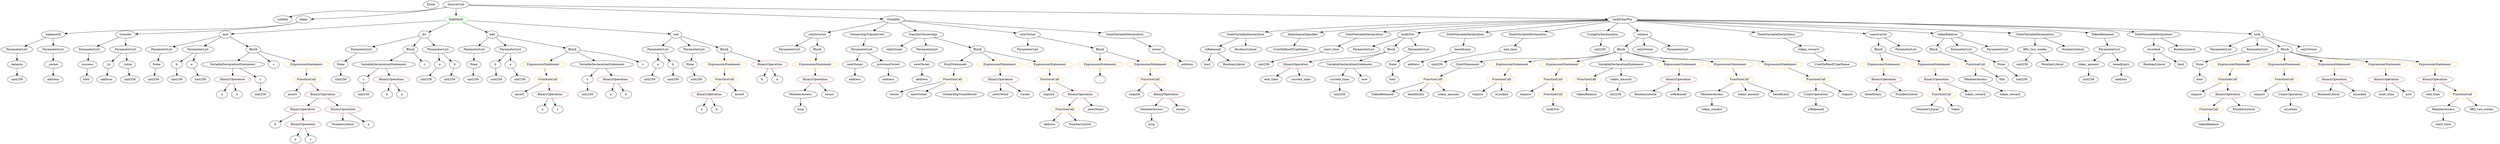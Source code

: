 strict digraph {
	graph [bb="0,0,9961.1,684"];
	node [label="\N"];
	Enter	[height=0.5,
		pos="1735.5,666",
		width=0.83628];
	ParameterList_Unnamed_22	[color=black,
		height=0.5,
		label=ParameterList,
		pos="5450.5,450",
		width=1.7095];
	ElementaryTypeName_bool_2	[color=black,
		height=0.5,
		label=bool,
		pos="4840.5,378",
		width=0.76697];
	ElementaryTypeName_address_2	[color=black,
		height=0.5,
		label=address,
		pos="4755.5,378",
		width=1.0996];
	ExpressionStatement_Unnamed_5	[color=orange,
		height=0.5,
		label=ExpressionStatement,
		pos="4414.5,378",
		width=2.458];
	Identifier__	[color=black,
		height=0.5,
		label=_,
		pos="4414.5,306",
		width=0.75];
	ExpressionStatement_Unnamed_5 -> Identifier__	[pos="e,4414.5,324.1 4414.5,359.7 4414.5,352.41 4414.5,343.73 4414.5,335.54"];
	FunctionCall_Unnamed_5	[color=orange,
		height=0.5,
		label=FunctionCall,
		pos="4279.5,162",
		width=1.6125];
	ElementaryTypeName_address_6	[color=black,
		height=0.5,
		label=address,
		pos="4218.5,90",
		width=1.0996];
	FunctionCall_Unnamed_5 -> ElementaryTypeName_address_6	[pos="e,4232.5,106.99 4265.1,144.41 4257.5,135.74 4248.1,124.97 4239.8,115.38"];
	NumberLiteral_Unnamed_1	[color=black,
		height=0.5,
		label=NumberLiteral,
		pos="4339.5,90",
		width=1.765];
	FunctionCall_Unnamed_5 -> NumberLiteral_Unnamed_1	[pos="e,4325,107.96 4293.8,144.41 4300.9,136.08 4309.7,125.8 4317.7,116.49"];
	ExpressionStatement_Unnamed_11	[color=orange,
		height=0.5,
		label=ExpressionStatement,
		pos="8903.5,378",
		width=2.458];
	FunctionCall_Unnamed_10	[color=orange,
		height=0.5,
		label=FunctionCall,
		pos="8869.5,306",
		width=1.6125];
	ExpressionStatement_Unnamed_11 -> FunctionCall_Unnamed_10	[pos="e,8877.9,324.1 8895.1,359.7 8891.4,352.07 8887,342.92 8882.8,334.4"];
	NumberLiteral_Unnamed	[color=black,
		height=0.5,
		label=NumberLiteral,
		pos="1416.5,90",
		width=1.765];
	Identifier_tokenBalance_1	[color=black,
		height=0.5,
		label=tokenBalance,
		pos="6327.5,234",
		width=1.6679];
	FunctionCall_Unnamed_17	[color=orange,
		height=0.5,
		label=FunctionCall,
		pos="6328.5,306",
		width=1.6125];
	FunctionCall_Unnamed_17 -> Identifier_tokenBalance_1	[pos="e,6327.8,252.1 6328.3,287.7 6328.2,280.41 6328.1,271.73 6328,263.54"];
	PragmaDirective_solidity	[color=black,
		height=0.5,
		label=solidity,
		pos="1128.5,594",
		width=1.0442];
	ParameterList_Unnamed_13	[color=black,
		height=0.5,
		label=ParameterList,
		pos="3194.5,450",
		width=1.7095];
	Identifier_TokenReleased	[color=black,
		height=0.5,
		label=TokenReleased,
		pos="5493.5,234",
		width=1.8897];
	BinaryOperation_Unnamed_10	[color=brown,
		height=0.5,
		label=BinaryOperation,
		pos="3291.5,306",
		width=1.9867];
	MemberAccess_Unnamed	[color=black,
		height=0.5,
		label=MemberAccess,
		pos="3230.5,234",
		width=1.9174];
	BinaryOperation_Unnamed_10 -> MemberAccess_Unnamed	[pos="e,3245.2,251.79 3276.8,288.05 3269.5,279.71 3260.6,269.49 3252.5,260.25"];
	Identifier_owner	[color=black,
		height=0.5,
		label=owner,
		pos="3351.5,234",
		width=0.93331];
	BinaryOperation_Unnamed_10 -> Identifier_owner	[pos="e,3338,250.83 3306.1,288.05 3313.4,279.47 3322.5,268.89 3330.6,259.44"];
	FunctionCall_Unnamed_7	[color=orange,
		height=0.5,
		label=FunctionCall,
		pos="7757.5,234",
		width=1.6125];
	NumberLiteral_Unnamed_4	[color=black,
		height=0.5,
		label=NumberLiteral,
		pos="7700.5,162",
		width=1.765];
	FunctionCall_Unnamed_7 -> NumberLiteral_Unnamed_4	[pos="e,7714.2,179.79 7743.7,216.05 7737,207.8 7728.8,197.7 7721.3,188.54"];
	Identifier_token	[color=black,
		height=0.5,
		label=token,
		pos="7813.5,162",
		width=0.864];
	FunctionCall_Unnamed_7 -> Identifier_token	[pos="e,7800.9,178.83 7771.1,216.05 7777.9,207.56 7786.3,197.11 7793.8,187.73"];
	ParameterList_Unnamed_20	[color=black,
		height=0.5,
		label=ParameterList,
		pos="8846.5,450",
		width=1.7095];
	ParameterList_Unnamed_4	[color=black,
		height=0.5,
		label=ParameterList,
		pos="2657.5,450",
		width=1.7095];
	Parameter_a_2	[color=black,
		height=0.5,
		label=a,
		pos="2650.5,378",
		width=0.75];
	ParameterList_Unnamed_4 -> Parameter_a_2	[pos="e,2652.3,396.1 2655.8,431.7 2655.1,424.41 2654.2,415.73 2653.4,407.54"];
	Parameter_b_2	[color=black,
		height=0.5,
		label=b,
		pos="2722.5,378",
		width=0.75];
	ParameterList_Unnamed_4 -> Parameter_b_2	[pos="e,2709,393.57 2672.9,432.41 2681.4,423.28 2692.1,411.81 2701.3,401.85"];
	BinaryOperation_Unnamed_6	[color=brown,
		height=0.5,
		label=BinaryOperation,
		pos="2871.5,234",
		width=1.9867];
	Identifier_a_4	[color=black,
		height=0.5,
		label=a,
		pos="2835.5,162",
		width=0.75];
	BinaryOperation_Unnamed_6 -> Identifier_a_4	[pos="e,2843.8,179.14 2862.6,215.7 2858.6,207.75 2853.6,198.16 2849.1,189.34"];
	Identifier_b_3	[color=black,
		height=0.5,
		label=b,
		pos="2907.5,162",
		width=0.75];
	BinaryOperation_Unnamed_6 -> Identifier_b_3	[pos="e,2899.2,179.14 2880.4,215.7 2884.5,207.75 2889.5,198.16 2894,189.34"];
	Block_Unnamed_10	[color=black,
		height=0.5,
		label=Block,
		pos="5562.5,450",
		width=0.90558];
	BinaryOperation_Unnamed_20	[color=brown,
		height=0.5,
		label=BinaryOperation,
		pos="5197.5,378",
		width=1.9867];
	Block_Unnamed_10 -> BinaryOperation_Unnamed_20	[pos="e,5250.2,390.52 5538.2,437.75 5532.8,435.58 5527,433.52 5521.5,432 5416.3,402.87 5386,415.22 5278.5,396 5272.9,395 5267.1,393.9 \
5261.3,392.76"];
	VariableDeclarationStatement_Unnamed_3	[color=black,
		height=0.5,
		label=VariableDeclarationStatement,
		pos="5406.5,378",
		width=3.3174];
	Block_Unnamed_10 -> VariableDeclarationStatement_Unnamed_3	[pos="e,5443.3,395.51 5537.8,437.91 5515.3,427.79 5481.3,412.56 5453.6,400.13"];
	ElementaryTypeName_uint256_4	[color=black,
		height=0.5,
		label=uint256,
		pos="1717.5,306",
		width=1.0442];
	ContractDefinition_token	[color=black,
		height=0.5,
		label=token,
		pos="1215.5,594",
		width=0.864];
	FunctionDefinition_balanceOf	[color=black,
		height=0.5,
		label=balanceOf,
		pos="202.54,522",
		width=1.3491];
	ContractDefinition_token -> FunctionDefinition_balanceOf	[pos="e,249.58,526.75 1192.3,581.51 1186.9,579.3 1181.1,577.28 1175.5,576 1015.3,539.27 600.66,549.96 436.54,540 376.63,536.37 308.17,\
531.28 260.84,527.62"];
	FunctionDefinition_transfer	[color=black,
		height=0.5,
		label=transfer,
		pos="484.54,522",
		width=1.0719];
	ContractDefinition_token -> FunctionDefinition_transfer	[pos="e,523.25,524.32 1192.3,581.62 1186.9,579.41 1181.1,577.36 1175.5,576 1053.7,546.29 672.23,529.83 534.65,524.73"];
	StateVariableDeclaration_Unnamed_4	[color=black,
		height=0.5,
		label=StateVariableDeclaration,
		pos="4980.5,522",
		width=2.8184];
	VariableDeclaration_isReleased	[color=black,
		height=0.5,
		label=isReleased,
		pos="4848.5,450",
		width=1.3907];
	StateVariableDeclaration_Unnamed_4 -> VariableDeclaration_isReleased	[pos="e,4875.6,465.34 4949.3,504.41 4930.2,494.29 4905.7,481.3 4885.6,470.66"];
	BooleanLiteral_Unnamed_3	[color=black,
		height=0.5,
		label=BooleanLiteral,
		pos="4980.5,450",
		width=1.7788];
	StateVariableDeclaration_Unnamed_4 -> BooleanLiteral_Unnamed_3	[pos="e,4980.5,468.1 4980.5,503.7 4980.5,496.41 4980.5,487.73 4980.5,479.54"];
	VariableDeclaration_token_reward	[color=black,
		height=0.5,
		label=token_reward,
		pos="7156.5,450",
		width=1.7095];
	UserDefinedTypeName_Unnamed_1	[color=black,
		height=0.5,
		label=UserDefinedTypeName,
		pos="7289.5,378",
		width=2.7214];
	VariableDeclaration_token_reward -> UserDefinedTypeName_Unnamed_1	[pos="e,7258.4,395.38 7185.4,433.81 7203.8,424.11 7228,411.38 7248.4,400.63"];
	ParameterList_Unnamed_21	[color=black,
		height=0.5,
		label=ParameterList,
		pos="8987.5,450",
		width=1.7095];
	Parameter_None_5	[color=black,
		height=0.5,
		label=None,
		pos="8765.5,378",
		width=0.85014];
	ParameterList_Unnamed_21 -> Parameter_None_5	[pos="e,8789.7,389.51 8942.9,437.36 8906,427.41 8852.4,412.17 8806.5,396 8804.5,395.27 8802.4,394.49 8800.2,393.68"];
	ParameterList_Unnamed_5	[color=black,
		height=0.5,
		label=ParameterList,
		pos="2798.5,450",
		width=1.7095];
	Parameter_None_2	[color=black,
		height=0.5,
		label=None,
		pos="2798.5,378",
		width=0.85014];
	ParameterList_Unnamed_5 -> Parameter_None_2	[pos="e,2798.5,396.1 2798.5,431.7 2798.5,424.41 2798.5,415.73 2798.5,407.54"];
	Identifier_a	[color=black,
		height=0.5,
		label=a,
		pos="862.54,234",
		width=0.75];
	Identifier_end_time_1	[color=black,
		height=0.5,
		label=end_time,
		pos="5087.5,306",
		width=1.2382];
	VariableDeclaration_current_time	[color=black,
		height=0.5,
		label=current_time,
		pos="5359.5,306",
		width=1.5848];
	ElementaryTypeName_uint256_23	[color=black,
		height=0.5,
		label=uint256,
		pos="5359.5,234",
		width=1.0442];
	VariableDeclaration_current_time -> ElementaryTypeName_uint256_23	[pos="e,5359.5,252.1 5359.5,287.7 5359.5,280.41 5359.5,271.73 5359.5,263.54"];
	BinaryOperation_Unnamed_20 -> Identifier_end_time_1	[pos="e,5110.7,321.72 5172,360.76 5156.5,350.91 5136.6,338.23 5120,327.66"];
	Identifier_current_time	[color=black,
		height=0.5,
		label=current_time,
		pos="5207.5,306",
		width=1.5848];
	BinaryOperation_Unnamed_20 -> Identifier_current_time	[pos="e,5205.1,324.1 5200,359.7 5201.1,352.32 5202.3,343.52 5203.5,335.25"];
	Parameter__owner	[color=black,
		height=0.5,
		label=_owner,
		pos="202.54,378",
		width=1.0719];
	ElementaryTypeName_address	[color=black,
		height=0.5,
		label=address,
		pos="202.54,306",
		width=1.0996];
	Parameter__owner -> ElementaryTypeName_address	[pos="e,202.54,324.1 202.54,359.7 202.54,352.41 202.54,343.73 202.54,335.54"];
	FunctionCall_Unnamed_6	[color=orange,
		height=0.5,
		label=FunctionCall,
		pos="3844.5,306",
		width=1.6125];
	Identifier_owner_2	[color=black,
		height=0.5,
		label=owner,
		pos="3598.5,234",
		width=0.93331];
	FunctionCall_Unnamed_6 -> Identifier_owner_2	[pos="e,3624.1,245.97 3798.3,294.8 3756.6,285.18 3693.9,269.64 3640.5,252 3638.6,251.36 3636.6,250.68 3634.7,249.96"];
	Identifier_newOwner_1	[color=black,
		height=0.5,
		label=newOwner,
		pos="3700.5,234",
		width=1.4046];
	FunctionCall_Unnamed_6 -> Identifier_newOwner_1	[pos="e,3729.7,249.18 3814.4,290.33 3792.8,279.83 3763.5,265.59 3740,254.19"];
	Identifier_OwnershipTransferred	[color=black,
		height=0.5,
		label=OwnershipTransferred,
		pos="3863.5,234",
		width=2.6243];
	FunctionCall_Unnamed_6 -> Identifier_OwnershipTransferred	[pos="e,3858.9,252.1 3849.2,287.7 3851.3,280.24 3853.7,271.32 3856,262.97"];
	ExpressionStatement_Unnamed_10	[color=orange,
		height=0.5,
		label=ExpressionStatement,
		pos="9099.5,378",
		width=2.458];
	FunctionCall_Unnamed_9	[color=orange,
		height=0.5,
		label=FunctionCall,
		pos="9099.5,306",
		width=1.6125];
	ExpressionStatement_Unnamed_10 -> FunctionCall_Unnamed_9	[pos="e,9099.5,324.1 9099.5,359.7 9099.5,352.41 9099.5,343.73 9099.5,335.54"];
	ElementaryTypeName_uint256_5	[color=black,
		height=0.5,
		label=uint256,
		pos="1810.5,306",
		width=1.0442];
	Identifier_assert	[color=black,
		height=0.5,
		label=assert,
		pos="1215.5,234",
		width=0.89172];
	FunctionDefinition_constructor	[color=black,
		height=0.5,
		label=constructor,
		pos="3306.5,522",
		width=1.4877];
	FunctionDefinition_constructor -> ParameterList_Unnamed_13	[pos="e,3219.8,466.81 3282,505.64 3266.6,496.02 3246.5,483.47 3229.5,472.82"];
	Block_Unnamed_4	[color=black,
		height=0.5,
		label=Block,
		pos="3306.5,450",
		width=0.90558];
	FunctionDefinition_constructor -> Block_Unnamed_4	[pos="e,3306.5,468.1 3306.5,503.7 3306.5,496.41 3306.5,487.73 3306.5,479.54"];
	Identifier_assert_2	[color=black,
		height=0.5,
		label=assert,
		pos="2094.5,234",
		width=0.89172];
	Identifier_require_1	[color=black,
		height=0.5,
		label=require,
		pos="4217.5,234",
		width=1.0026];
	Identifier_a_6	[color=black,
		height=0.5,
		label=a,
		pos="2472.5,234",
		width=0.75];
	Block_Unnamed_7	[color=black,
		height=0.5,
		label=Block,
		pos="7455.5,450",
		width=0.90558];
	ExpressionStatement_Unnamed_9	[color=orange,
		height=0.5,
		label=ExpressionStatement,
		pos="7493.5,378",
		width=2.458];
	Block_Unnamed_7 -> ExpressionStatement_Unnamed_9	[pos="e,7484.3,395.96 7464.5,432.41 7468.8,424.51 7474.1,414.85 7478.9,405.94"];
	ExpressionStatement_Unnamed_8	[color=orange,
		height=0.5,
		label=ExpressionStatement,
		pos="7688.5,378",
		width=2.458];
	Block_Unnamed_7 -> ExpressionStatement_Unnamed_8	[pos="e,7633,392.4 7480.5,438.07 7485.8,435.94 7491.3,433.8 7496.5,432 7537.8,417.83 7584.9,404.76 7622.2,395.15"];
	BinaryOperation_Unnamed_18	[color=brown,
		height=0.5,
		label=BinaryOperation,
		pos="9687.5,306",
		width=1.9867];
	Identifier_end_time	[color=black,
		height=0.5,
		label=end_time,
		pos="9687.5,234",
		width=1.2382];
	BinaryOperation_Unnamed_18 -> Identifier_end_time	[pos="e,9687.5,252.1 9687.5,287.7 9687.5,280.41 9687.5,271.73 9687.5,263.54"];
	FunctionCall_Unnamed_12	[color=orange,
		height=0.5,
		label=FunctionCall,
		pos="9808.5,234",
		width=1.6125];
	BinaryOperation_Unnamed_18 -> FunctionCall_Unnamed_12	[pos="e,9782.2,250.26 9715.3,288.94 9732.3,279.13 9754.1,266.48 9772.4,255.9"];
	BinaryOperation_Unnamed_14	[color=brown,
		height=0.5,
		label=BinaryOperation,
		pos="7694.5,306",
		width=1.9867];
	BinaryOperation_Unnamed_14 -> FunctionCall_Unnamed_7	[pos="e,7742.4,251.79 7709.8,288.05 7717.3,279.71 7726.5,269.49 7734.8,260.25"];
	Identifier_token_reward	[color=black,
		height=0.5,
		label=token_reward,
		pos="7895.5,234",
		width=1.7095];
	BinaryOperation_Unnamed_14 -> Identifier_token_reward	[pos="e,7857,248.43 7735.2,290.83 7767.3,279.66 7812.2,264.03 7846.3,252.15"];
	FunctionCall_Unnamed_11	[color=orange,
		height=0.5,
		label=FunctionCall,
		pos="8788.5,162",
		width=1.6125];
	Identifier_tokenBalance	[color=black,
		height=0.5,
		label=tokenBalance,
		pos="8788.5,90",
		width=1.6679];
	FunctionCall_Unnamed_11 -> Identifier_tokenBalance	[pos="e,8788.5,108.1 8788.5,143.7 8788.5,136.41 8788.5,127.73 8788.5,119.54"];
	ElementaryTypeName_uint256_21	[color=black,
		height=0.5,
		label=uint256,
		pos="8310.5,306",
		width=1.0442];
	BinaryOperation_Unnamed_19	[color=brown,
		height=0.5,
		label=BinaryOperation,
		pos="9294.5,306",
		width=1.9867];
	BooleanLiteral_Unnamed_4	[color=black,
		height=0.5,
		label=BooleanLiteral,
		pos="9268.5,234",
		width=1.7788];
	BinaryOperation_Unnamed_19 -> BooleanLiteral_Unnamed_4	[pos="e,9274.9,252.1 9288.1,287.7 9285.3,280.15 9282,271.12 9278.8,262.68"];
	Identifier_isLocked_1	[color=black,
		height=0.5,
		label=isLocked,
		pos="9395.5,234",
		width=1.2521];
	BinaryOperation_Unnamed_19 -> Identifier_isLocked_1	[pos="e,9373.7,250.11 9318.2,288.59 9332,279.04 9349.5,266.9 9364.4,256.58"];
	Identifier_beneficiary	[color=black,
		height=0.5,
		label=beneficiary,
		pos="7484.5,234",
		width=1.4184];
	FunctionCall_Unnamed_18	[color=orange,
		height=0.5,
		label=FunctionCall,
		pos="6937.5,306",
		width=1.6125];
	MemberAccess_Unnamed_4	[color=black,
		height=0.5,
		label=MemberAccess,
		pos="6832.5,234",
		width=1.9174];
	FunctionCall_Unnamed_18 -> MemberAccess_Unnamed_4	[pos="e,6857,251.31 6913.7,289.12 6899.7,279.76 6881.7,267.78 6866.3,257.47"];
	Identifier_token_amount	[color=black,
		height=0.5,
		label=token_amount,
		pos="6983.5,234",
		width=1.765];
	FunctionCall_Unnamed_18 -> Identifier_token_amount	[pos="e,6972.5,251.79 6948.7,288.05 6953.9,280.06 6960.3,270.33 6966.2,261.4"];
	Identifier_beneficiary_1	[color=black,
		height=0.5,
		label=beneficiary,
		pos="7116.5,234",
		width=1.4184];
	FunctionCall_Unnamed_18 -> Identifier_beneficiary_1	[pos="e,7083.2,248.04 6972.5,291.34 7001.1,280.13 7041.9,264.19 7072.7,252.13"];
	ParameterList_Unnamed_11	[color=black,
		height=0.5,
		label=ParameterList,
		pos="343.54,450",
		width=1.7095];
	Parameter_success	[color=black,
		height=0.5,
		label=success,
		pos="327.54,378",
		width=1.1135];
	ParameterList_Unnamed_11 -> Parameter_success	[pos="e,331.45,396.1 339.59,431.7 337.9,424.32 335.89,415.52 334,407.25"];
	ParameterList_Unnamed_7	[color=black,
		height=0.5,
		label=ParameterList,
		pos="1907.5,450",
		width=1.7095];
	Parameter_None_3	[color=black,
		height=0.5,
		label=None,
		pos="1907.5,378",
		width=0.85014];
	ParameterList_Unnamed_7 -> Parameter_None_3	[pos="e,1907.5,396.1 1907.5,431.7 1907.5,424.41 1907.5,415.73 1907.5,407.54"];
	ElementaryTypeName_uint256_12	[color=black,
		height=0.5,
		label=uint256,
		pos="1996.5,306",
		width=1.0442];
	UnaryOperation_Unnamed_1	[color=black,
		height=0.5,
		label=UnaryOperation,
		pos="7255.5,234",
		width=1.9452];
	Identifier_isReleased	[color=black,
		height=0.5,
		label=isReleased,
		pos="7255.5,162",
		width=1.3907];
	UnaryOperation_Unnamed_1 -> Identifier_isReleased	[pos="e,7255.5,180.1 7255.5,215.7 7255.5,208.41 7255.5,199.73 7255.5,191.54"];
	ElementaryTypeName_uint256_22	[color=black,
		height=0.5,
		label=uint256,
		pos="8050.5,306",
		width=1.0442];
	EmitStatement_Unnamed	[color=black,
		height=0.5,
		label=EmitStatement,
		pos="3853.5,378",
		width=1.7788];
	EmitStatement_Unnamed -> FunctionCall_Unnamed_6	[pos="e,3846.7,324.1 3851.3,359.7 3850.4,352.32 3849.2,343.52 3848.2,335.25"];
	ParameterList_Unnamed_3	[color=black,
		height=0.5,
		label=ParameterList,
		pos="1445.5,450",
		width=1.7095];
	Parameter_None_1	[color=black,
		height=0.5,
		label=None,
		pos="1355.5,378",
		width=0.85014];
	ParameterList_Unnamed_3 -> Parameter_None_1	[pos="e,1373.6,393.02 1424.7,432.76 1412.1,422.99 1396,410.43 1382.4,399.91"];
	ElementaryTypeName_uint256_11	[color=black,
		height=0.5,
		label=uint256,
		pos="2089.5,306",
		width=1.0442];
	BinaryOperation_Unnamed_21	[color=brown,
		height=0.5,
		label=BinaryOperation,
		pos="6695.5,306",
		width=1.9867];
	BooleanLiteral_Unnamed_5	[color=black,
		height=0.5,
		label=BooleanLiteral,
		pos="6563.5,234",
		width=1.7788];
	BinaryOperation_Unnamed_21 -> BooleanLiteral_Unnamed_5	[pos="e,6592.6,250.42 6665.9,289.29 6647.3,279.4 6623,266.53 6602.8,255.8"];
	Identifier_isReleased_1	[color=black,
		height=0.5,
		label=isReleased,
		pos="6695.5,234",
		width=1.3907];
	BinaryOperation_Unnamed_21 -> Identifier_isReleased_1	[pos="e,6695.5,252.1 6695.5,287.7 6695.5,280.41 6695.5,271.73 6695.5,263.54"];
	Identifier_require_3	[color=black,
		height=0.5,
		label=require,
		pos="8740.5,234",
		width=1.0026];
	ParameterList_Unnamed_14	[color=black,
		height=0.5,
		label=ParameterList,
		pos="4190.5,450",
		width=1.7095];
	Block_Unnamed_9	[color=black,
		height=0.5,
		label=Block,
		pos="9099.5,450",
		width=0.90558];
	Block_Unnamed_9 -> ExpressionStatement_Unnamed_11	[pos="e,8949.3,393.78 9074.5,438.32 9069.2,436.16 9063.7,433.96 9058.5,432 9026.1,419.73 8989.4,407.12 8959.8,397.28"];
	Block_Unnamed_9 -> ExpressionStatement_Unnamed_10	[pos="e,9099.5,396.1 9099.5,431.7 9099.5,424.41 9099.5,415.73 9099.5,407.54"];
	ExpressionStatement_Unnamed_14	[color=orange,
		height=0.5,
		label=ExpressionStatement,
		pos="9294.5,378",
		width=2.458];
	Block_Unnamed_9 -> ExpressionStatement_Unnamed_14	[pos="e,9249.1,393.81 9124.6,438.32 9129.8,436.17 9135.4,433.97 9140.5,432 9172.7,419.83 9209,407.27 9238.3,397.44"];
	ExpressionStatement_Unnamed_12	[color=orange,
		height=0.5,
		label=ExpressionStatement,
		pos="9490.5,378",
		width=2.458];
	Block_Unnamed_9 -> ExpressionStatement_Unnamed_12	[pos="e,9425.1,390.5 9123.9,437.73 9129.3,435.57 9135,433.51 9140.5,432 9249.2,402.18 9280.2,413.54 9391.5,396 9398.7,394.86 9406.2,393.65 \
9413.7,392.4"];
	ExpressionStatement_Unnamed_13	[color=orange,
		height=0.5,
		label=ExpressionStatement,
		pos="9686.5,378",
		width=2.458];
	Block_Unnamed_9 -> ExpressionStatement_Unnamed_13	[pos="e,9622.8,390.82 9123.8,437.47 9129.2,435.32 9135,433.34 9140.5,432 9334.3,385.26 9389.8,420.89 9587.5,396 9595.3,395.02 9603.4,393.87 \
9611.4,392.62"];
	Identifier_require_2	[color=black,
		height=0.5,
		label=require,
		pos="8992.5,234",
		width=1.0026];
	FunctionCall_Unnamed_9 -> Identifier_require_2	[pos="e,9013.9,249 9075.5,289.29 9060.1,279.18 9039.9,265.95 9023.2,255.08"];
	UnaryOperation_Unnamed	[color=black,
		height=0.5,
		label=UnaryOperation,
		pos="9116.5,234",
		width=1.9452];
	FunctionCall_Unnamed_9 -> UnaryOperation_Unnamed	[pos="e,9112.4,252.1 9103.7,287.7 9105.5,280.32 9107.7,271.52 9109.7,263.25"];
	VariableDeclarationStatement_Unnamed_1	[color=black,
		height=0.5,
		label=VariableDeclarationStatement,
		pos="1523.5,378",
		width=3.3174];
	VariableDeclaration_c_1	[color=black,
		height=0.5,
		label=c,
		pos="1470.5,306",
		width=0.75];
	VariableDeclarationStatement_Unnamed_1 -> VariableDeclaration_c_1	[pos="e,1482.4,322.67 1510.4,359.7 1504.1,351.28 1496.3,341.02 1489.3,331.79"];
	BinaryOperation_Unnamed_5	[color=brown,
		height=0.5,
		label=BinaryOperation,
		pos="1587.5,306",
		width=1.9867];
	VariableDeclarationStatement_Unnamed_1 -> BinaryOperation_Unnamed_5	[pos="e,1572.3,323.62 1539.4,359.7 1547,351.35 1556.3,341.18 1564.7,332.02"];
	ElementaryTypeName_uint256_10	[color=black,
		height=0.5,
		label=uint256,
		pos="2815.5,306",
		width=1.0442];
	Parameter_None_2 -> ElementaryTypeName_uint256_10	[pos="e,2811.4,324.1 2802.7,359.7 2804.5,352.32 2806.7,343.52 2808.7,335.25"];
	BooleanLiteral_Unnamed	[color=black,
		height=0.5,
		label=BooleanLiteral,
		pos="8576.5,378",
		width=1.7788];
	VariableDeclaration_isReleased -> ElementaryTypeName_bool_2	[pos="e,4842.5,396.1 4846.6,431.7 4845.7,424.41 4844.7,415.73 4843.8,407.54"];
	BooleanLiteral_Unnamed_2	[color=black,
		height=0.5,
		label=BooleanLiteral,
		pos="4950.5,378",
		width=1.7788];
	VariableDeclaration_isReleased -> BooleanLiteral_Unnamed_2	[pos="e,4927.3,394.98 4871.2,433.46 4885,423.99 4902.9,411.73 4918.1,401.24"];
	EventDefinition_OwnershipTransferred	[color=black,
		height=0.5,
		label=OwnershipTransferred,
		pos="3544.5,522",
		width=2.6243];
	ParameterList_Unnamed_12	[color=black,
		height=0.5,
		label=ParameterList,
		pos="3526.5,450",
		width=1.7095];
	EventDefinition_OwnershipTransferred -> ParameterList_Unnamed_12	[pos="e,3530.9,468.1 3540.1,503.7 3538.2,496.32 3535.9,487.52 3533.8,479.25"];
	BinaryOperation_Unnamed_15	[color=brown,
		height=0.5,
		label=BinaryOperation,
		pos="7493.5,306",
		width=1.9867];
	ExpressionStatement_Unnamed_9 -> BinaryOperation_Unnamed_15	[pos="e,7493.5,324.1 7493.5,359.7 7493.5,352.41 7493.5,343.73 7493.5,335.54"];
	Parameter_b	[color=black,
		height=0.5,
		label=b,
		pos="685.54,378",
		width=0.75];
	ElementaryTypeName_uint256_1	[color=black,
		height=0.5,
		label=uint256,
		pos="689.54,306",
		width=1.0442];
	Parameter_b -> ElementaryTypeName_uint256_1	[pos="e,688.57,324.1 686.53,359.7 686.95,352.41 687.44,343.73 687.91,335.54"];
	InheritanceSpecifier_Unnamed	[color=black,
		height=0.5,
		label=InheritanceSpecifier,
		pos="5186.5,522",
		width=2.3333];
	UserDefinedTypeName_Unnamed	[color=black,
		height=0.5,
		label=UserDefinedTypeName,
		pos="5160.5,450",
		width=2.7214];
	InheritanceSpecifier_Unnamed -> UserDefinedTypeName_Unnamed	[pos="e,5166.9,468.1 5180.1,503.7 5177.3,496.15 5174,487.12 5170.8,478.68"];
	BinaryOperation_Unnamed	[color=brown,
		height=0.5,
		label=BinaryOperation,
		pos="917.54,306",
		width=1.9867];
	BinaryOperation_Unnamed -> Identifier_a	[pos="e,874.61,250.36 904.23,288.05 897.46,279.44 889.11,268.81 881.66,259.33"];
	Identifier_b	[color=black,
		height=0.5,
		label=b,
		pos="934.54,234",
		width=0.75];
	BinaryOperation_Unnamed -> Identifier_b	[pos="e,930.39,252.1 921.75,287.7 923.54,280.32 925.67,271.52 927.68,263.25"];
	Identifier_require	[color=black,
		height=0.5,
		label=require,
		pos="4546.5,234",
		width=1.0026];
	Identifier_beneficiary_2	[color=black,
		height=0.5,
		label=beneficiary,
		pos="5630.5,234",
		width=1.4184];
	EmitStatement_Unnamed_1	[color=black,
		height=0.5,
		label=EmitStatement,
		pos="5877.5,378",
		width=1.7788];
	FunctionCall_Unnamed_19	[color=orange,
		height=0.5,
		label=FunctionCall,
		pos="5721.5,306",
		width=1.6125];
	EmitStatement_Unnamed_1 -> FunctionCall_Unnamed_19	[pos="e,5753.5,321.35 5844.5,362.15 5821,351.62 5789.3,337.39 5763.9,326.02"];
	VariableDeclaration_newOwner	[color=black,
		height=0.5,
		label=newOwner,
		pos="3448.5,378",
		width=1.4046];
	ElementaryTypeName_address_4	[color=black,
		height=0.5,
		label=address,
		pos="3448.5,306",
		width=1.0996];
	VariableDeclaration_newOwner -> ElementaryTypeName_address_4	[pos="e,3448.5,324.1 3448.5,359.7 3448.5,352.41 3448.5,343.73 3448.5,335.54"];
	ElementaryTypeName_uint256_2	[color=black,
		height=0.5,
		label=uint256,
		pos="596.54,306",
		width=1.0442];
	ParameterList_Unnamed_23	[color=black,
		height=0.5,
		label=ParameterList,
		pos="5674.5,450",
		width=1.7095];
	Parameter_None_6	[color=black,
		height=0.5,
		label=None,
		pos="5574.5,378",
		width=0.85014];
	ParameterList_Unnamed_23 -> Parameter_None_6	[pos="e,5593.8,392.47 5651.9,433.12 5637.3,422.96 5618.4,409.71 5602.9,398.86"];
	MemberAccess_Unnamed_2	[color=black,
		height=0.5,
		label=MemberAccess,
		pos="7853.5,306",
		width=1.9174];
	Identifier_token_reward_1	[color=black,
		height=0.5,
		label=token_reward,
		pos="8036.5,234",
		width=1.7095];
	MemberAccess_Unnamed_2 -> Identifier_token_reward_1	[pos="e,8000.2,248.89 7891.5,290.5 7920,279.57 7959.3,264.53 7989.8,252.86"];
	ElementaryTypeName_uint256_6	[color=black,
		height=0.5,
		label=uint256,
		pos="1355.5,306",
		width=1.0442];
	Parameter_None_1 -> ElementaryTypeName_uint256_6	[pos="e,1355.5,324.1 1355.5,359.7 1355.5,352.41 1355.5,343.73 1355.5,335.54"];
	Parameter_None_4	[color=black,
		height=0.5,
		label=None,
		pos="7960.5,378",
		width=0.85014];
	Parameter_None_4 -> ElementaryTypeName_uint256_22	[pos="e,8031.6,321.77 7978.3,363.17 7990.9,353.36 8008.1,340.01 8022.5,328.78"];
	ElementaryTypeName_bool	[color=black,
		height=0.5,
		label=bool,
		pos="323.54,306",
		width=0.76697];
	VariableDeclaration_owner	[color=black,
		height=0.5,
		label=owner,
		pos="4626.5,450",
		width=0.93331];
	VariableDeclaration_owner -> ElementaryTypeName_address_2	[pos="e,4730.9,392.36 4649.6,436.49 4669.5,425.71 4698.4,410 4721,397.73"];
	FunctionDefinition_transferOwnership	[color=black,
		height=0.5,
		label=transferOwnership,
		pos="3770.5,522",
		width=2.1947];
	ModifierInvocation_onlyOwner	[color=black,
		height=0.5,
		label=onlyOwner,
		pos="3657.5,450",
		width=1.4323];
	FunctionDefinition_transferOwnership -> ModifierInvocation_onlyOwner	[pos="e,3681.9,466.11 3744,504.59 3728.3,494.86 3708.3,482.43 3691.4,471.99"];
	ParameterList_Unnamed_15	[color=black,
		height=0.5,
		label=ParameterList,
		pos="3788.5,450",
		width=1.7095];
	FunctionDefinition_transferOwnership -> ParameterList_Unnamed_15	[pos="e,3784.1,468.1 3775,503.7 3776.9,496.32 3779.2,487.52 3781.3,479.25"];
	Block_Unnamed_6	[color=black,
		height=0.5,
		label=Block,
		pos="3910.5,450",
		width=0.90558];
	FunctionDefinition_transferOwnership -> Block_Unnamed_6	[pos="e,3887.2,462.68 3802.3,505.12 3824.6,493.97 3854.3,479.1 3877,467.77"];
	ParameterList_Unnamed_1	[color=black,
		height=0.5,
		label=ParameterList,
		pos="625.54,450",
		width=1.7095];
	Parameter_None	[color=black,
		height=0.5,
		label=None,
		pos="609.54,378",
		width=0.85014];
	ParameterList_Unnamed_1 -> Parameter_None	[pos="e,613.45,396.1 621.59,431.7 619.9,424.32 617.89,415.52 616,407.25"];
	ExpressionStatement_Unnamed_1	[color=orange,
		height=0.5,
		label=ExpressionStatement,
		pos="2935.5,378",
		width=2.458];
	FunctionCall_Unnamed_1	[color=orange,
		height=0.5,
		label=FunctionCall,
		pos="2935.5,306",
		width=1.6125];
	ExpressionStatement_Unnamed_1 -> FunctionCall_Unnamed_1	[pos="e,2935.5,324.1 2935.5,359.7 2935.5,352.41 2935.5,343.73 2935.5,335.54"];
	FunctionCall_Unnamed	[color=orange,
		height=0.5,
		label=FunctionCall,
		pos="1218.5,306",
		width=1.6125];
	FunctionCall_Unnamed -> Identifier_assert	[pos="e,1216.3,252.1 1217.8,287.7 1217.5,280.41 1217.1,271.73 1216.8,263.54"];
	BinaryOperation_Unnamed_1	[color=brown,
		height=0.5,
		label=BinaryOperation,
		pos="1337.5,234",
		width=1.9867];
	FunctionCall_Unnamed -> BinaryOperation_Unnamed_1	[pos="e,1310.2,251.06 1244.7,289.64 1261.1,279.99 1282.4,267.41 1300.6,256.75"];
	VariableDeclaration_token_amount	[color=black,
		height=0.5,
		label=token_amount,
		pos="8310.5,378",
		width=1.765];
	VariableDeclaration_token_amount -> ElementaryTypeName_uint256_21	[pos="e,8310.5,324.1 8310.5,359.7 8310.5,352.41 8310.5,343.73 8310.5,335.54"];
	Parameter_a_1	[color=black,
		height=0.5,
		label=a,
		pos="1759.5,378",
		width=0.75];
	Parameter_a_1 -> ElementaryTypeName_uint256_4	[pos="e,1727.5,323.63 1749.8,360.76 1744.9,352.67 1738.9,342.66 1733.4,333.49"];
	FunctionCall_Unnamed_3	[color=orange,
		height=0.5,
		label=FunctionCall,
		pos="4609.5,306",
		width=1.6125];
	FunctionCall_Unnamed_3 -> Identifier_require	[pos="e,4560.9,250.99 4594.6,288.41 4586.8,279.74 4577.1,268.97 4568.5,259.38"];
	BinaryOperation_Unnamed_11	[color=brown,
		height=0.5,
		label=BinaryOperation,
		pos="4672.5,234",
		width=1.9867];
	FunctionCall_Unnamed_3 -> BinaryOperation_Unnamed_11	[pos="e,4657.3,251.96 4624.5,288.41 4632,280.08 4641.2,269.8 4649.6,260.49"];
	Parameter_a	[color=black,
		height=0.5,
		label=a,
		pos="757.54,378",
		width=0.75];
	ElementaryTypeName_uint256	[color=black,
		height=0.5,
		label=uint256,
		pos="782.54,306",
		width=1.0442];
	Parameter_a -> ElementaryTypeName_uint256	[pos="e,776.55,323.79 763.59,360.05 766.33,352.4 769.63,343.16 772.7,334.56"];
	BinaryOperation_Unnamed_12	[color=brown,
		height=0.5,
		label=BinaryOperation,
		pos="4343.5,234",
		width=1.9867];
	BinaryOperation_Unnamed_12 -> FunctionCall_Unnamed_5	[pos="e,4294.9,179.79 4328.1,216.05 4320.4,207.71 4311.1,197.49 4302.6,188.25"];
	Identifier_newOwner	[color=black,
		height=0.5,
		label=newOwner,
		pos="4406.5,162",
		width=1.4046];
	BinaryOperation_Unnamed_12 -> Identifier_newOwner	[pos="e,4391.9,179.31 4358.8,216.05 4366.4,207.59 4375.8,197.19 4384.2,187.84"];
	ExpressionStatement_Unnamed_14 -> BinaryOperation_Unnamed_19	[pos="e,9294.5,324.1 9294.5,359.7 9294.5,352.41 9294.5,343.73 9294.5,335.54"];
	FunctionDefinition_mul	[color=black,
		height=0.5,
		label=mul,
		pos="887.54,522",
		width=0.75];
	FunctionDefinition_mul -> ParameterList_Unnamed_1	[pos="e,669.83,462.83 862.89,514.41 821.45,503.34 736.85,480.74 680.67,465.73"];
	ParameterList_Unnamed	[color=black,
		height=0.5,
		label=ParameterList,
		pos="766.54,450",
		width=1.7095];
	FunctionDefinition_mul -> ParameterList_Unnamed	[pos="e,793.35,466.51 867.56,509.44 850.14,499.36 824.43,484.49 803.3,472.26"];
	Block_Unnamed	[color=black,
		height=0.5,
		label=Block,
		pos="1003.5,450",
		width=0.90558];
	FunctionDefinition_mul -> Block_Unnamed	[pos="e,982.19,463.88 907.22,509.13 925.11,498.33 951.8,482.23 972.55,469.7"];
	FunctionDefinition_div	[color=black,
		height=0.5,
		label=div,
		pos="1706.5,522",
		width=0.75];
	FunctionDefinition_div -> ParameterList_Unnamed_3	[pos="e,1489.7,462.83 1682,514.41 1640.7,503.34 1556.4,480.74 1500.5,465.73"];
	Block_Unnamed_1	[color=black,
		height=0.5,
		label=Block,
		pos="1650.5,450",
		width=0.90558];
	FunctionDefinition_div -> Block_Unnamed_1	[pos="e,1663.1,466.64 1694.4,505.81 1687.3,496.94 1678.2,485.55 1670.1,475.45"];
	ParameterList_Unnamed_2	[color=black,
		height=0.5,
		label=ParameterList,
		pos="1762.5,450",
		width=1.7095];
	FunctionDefinition_div -> ParameterList_Unnamed_2	[pos="e,1749.2,467.63 1718.7,505.81 1725.5,497.28 1734.2,486.4 1742.1,476.6"];
	ExpressionStatement_Unnamed_2	[color=orange,
		height=0.5,
		label=ExpressionStatement,
		pos="2188.5,378",
		width=2.458];
	FunctionCall_Unnamed_2	[color=orange,
		height=0.5,
		label=FunctionCall,
		pos="2203.5,306",
		width=1.6125];
	ExpressionStatement_Unnamed_2 -> FunctionCall_Unnamed_2	[pos="e,2199.9,324.1 2192.3,359.7 2193.8,352.32 2195.7,343.52 2197.5,335.25"];
	ExpressionStatement_Unnamed_15	[color=orange,
		height=0.5,
		label=ExpressionStatement,
		pos="6048.5,378",
		width=2.458];
	FunctionCall_Unnamed_13	[color=orange,
		height=0.5,
		label=FunctionCall,
		pos="5980.5,306",
		width=1.6125];
	ExpressionStatement_Unnamed_15 -> FunctionCall_Unnamed_13	[pos="e,5996.4,323.31 6032.1,360.05 6023.8,351.5 6013.5,340.97 6004.4,331.56"];
	Identifier_b_2	[color=black,
		height=0.5,
		label=b,
		pos="1570.5,234",
		width=0.75];
	MemberAccess_Unnamed_3	[color=black,
		height=0.5,
		label=MemberAccess,
		pos="9728.5,162",
		width=1.9174];
	Identifier_start_time_1	[color=black,
		height=0.5,
		label=start_time,
		pos="9728.5,90",
		width=1.3076];
	MemberAccess_Unnamed_3 -> Identifier_start_time_1	[pos="e,9728.5,108.1 9728.5,143.7 9728.5,136.41 9728.5,127.73 9728.5,119.54"];
	Identifier_msg_1	[color=black,
		height=0.5,
		label=msg,
		pos="4612.5,90",
		width=0.75];
	ElementaryTypeName_bool_3	[color=black,
		height=0.5,
		label=bool,
		pos="8765.5,306",
		width=0.76697];
	Parameter_None_5 -> ElementaryTypeName_bool_3	[pos="e,8765.5,324.1 8765.5,359.7 8765.5,352.41 8765.5,343.73 8765.5,335.54"];
	Parameter_b_1	[color=black,
		height=0.5,
		label=b,
		pos="1831.5,378",
		width=0.75];
	Parameter_b_1 -> ElementaryTypeName_uint256_5	[pos="e,1815.7,324.28 1826.5,360.05 1824.2,352.6 1821.5,343.64 1819,335.22"];
	Identifier_a_2	[color=black,
		height=0.5,
		label=a,
		pos="1223.5,18",
		width=0.75];
	ModifierDefinition_onlyOwner	[color=black,
		height=0.5,
		label=onlyOwner,
		pos="4190.5,522",
		width=1.4323];
	ModifierDefinition_onlyOwner -> ParameterList_Unnamed_14	[pos="e,4190.5,468.1 4190.5,503.7 4190.5,496.41 4190.5,487.73 4190.5,479.54"];
	Block_Unnamed_5	[color=black,
		height=0.5,
		label=Block,
		pos="4414.5,450",
		width=0.90558];
	ModifierDefinition_onlyOwner -> Block_Unnamed_5	[pos="e,4386.5,459.76 4228,509.28 4269,496.48 4334.3,476.08 4375.7,463.13"];
	ParameterList_Unnamed_9	[color=black,
		height=0.5,
		label=ParameterList,
		pos="61.543,450",
		width=1.7095];
	FunctionDefinition_balanceOf -> ParameterList_Unnamed_9	[pos="e,91.638,465.94 174.35,507 153.58,496.69 125.04,482.52 101.86,471.02"];
	ParameterList_Unnamed_8	[color=black,
		height=0.5,
		label=ParameterList,
		pos="202.54,450",
		width=1.7095];
	FunctionDefinition_balanceOf -> ParameterList_Unnamed_8	[pos="e,202.54,468.1 202.54,503.7 202.54,496.41 202.54,487.73 202.54,479.54"];
	VariableDeclaration_isLocked	[color=black,
		height=0.5,
		label=isLocked,
		pos="8575.5,450",
		width=1.2521];
	VariableDeclaration_isLocked -> BooleanLiteral_Unnamed	[pos="e,8576.3,396.1 8575.8,431.7 8575.9,424.41 8576,415.73 8576.1,407.54"];
	ElementaryTypeName_bool_1	[color=black,
		height=0.5,
		label=bool,
		pos="8686.5,378",
		width=0.76697];
	VariableDeclaration_isLocked -> ElementaryTypeName_bool_1	[pos="e,8667.4,391.09 8598.8,434.33 8616,423.5 8639.4,408.71 8657.8,397.14"];
	ElementaryTypeName_uint256_8	[color=black,
		height=0.5,
		label=uint256,
		pos="2629.5,306",
		width=1.0442];
	Parameter_a_2 -> ElementaryTypeName_uint256_8	[pos="e,2634.7,324.28 2645.5,360.05 2643.2,352.6 2640.5,343.64 2638,335.22"];
	ParameterList_Unnamed_17	[color=black,
		height=0.5,
		label=ParameterList,
		pos="7567.5,450",
		width=1.7095];
	Identifier_token_reward_2	[color=black,
		height=0.5,
		label=token_reward,
		pos="6832.5,162",
		width=1.7095];
	MemberAccess_Unnamed_4 -> Identifier_token_reward_2	[pos="e,6832.5,180.1 6832.5,215.7 6832.5,208.41 6832.5,199.73 6832.5,191.54"];
	ElementaryTypeName_uint256_7	[color=black,
		height=0.5,
		label=uint256,
		pos="1470.5,234",
		width=1.0442];
	VariableDeclaration_c_1 -> ElementaryTypeName_uint256_7	[pos="e,1470.5,252.1 1470.5,287.7 1470.5,280.41 1470.5,271.73 1470.5,263.54"];
	StateVariableDeclaration_Unnamed_5	[color=black,
		height=0.5,
		label=StateVariableDeclaration,
		pos="5448.5,522",
		width=2.8184];
	VariableDeclaration_start_time	[color=black,
		height=0.5,
		label=start_time,
		pos="5323.5,450",
		width=1.3076];
	StateVariableDeclaration_Unnamed_5 -> VariableDeclaration_start_time	[pos="e,5349.1,465.34 5418.9,504.41 5401,494.38 5378.1,481.53 5359.2,470.95"];
	Block_Unnamed_2	[color=black,
		height=0.5,
		label=Block,
		pos="2935.5,450",
		width=0.90558];
	Block_Unnamed_2 -> ExpressionStatement_Unnamed_1	[pos="e,2935.5,396.1 2935.5,431.7 2935.5,424.41 2935.5,415.73 2935.5,407.54"];
	BinaryOperation_Unnamed_7	[color=brown,
		height=0.5,
		label=BinaryOperation,
		pos="3113.5,378",
		width=1.9867];
	Block_Unnamed_2 -> BinaryOperation_Unnamed_7	[pos="e,3076.1,393.71 2961.4,438.82 2988.7,428.11 3032.1,411.01 3065.6,397.84"];
	VariableDeclarationStatement_Unnamed_2	[color=black,
		height=0.5,
		label=VariableDeclarationStatement,
		pos="2414.5,378",
		width=3.3174];
	VariableDeclaration_c_2	[color=black,
		height=0.5,
		label=c,
		pos="2372.5,306",
		width=0.75];
	VariableDeclarationStatement_Unnamed_2 -> VariableDeclaration_c_2	[pos="e,2382.2,323.14 2404.2,359.7 2399.3,351.58 2393.4,341.74 2388,332.76"];
	BinaryOperation_Unnamed_8	[color=brown,
		height=0.5,
		label=BinaryOperation,
		pos="2489.5,306",
		width=1.9867];
	VariableDeclarationStatement_Unnamed_2 -> BinaryOperation_Unnamed_8	[pos="e,2471.6,323.79 2432.7,360.05 2441.9,351.46 2453.3,340.86 2463.4,331.4"];
	Identifier_assert_1	[color=black,
		height=0.5,
		label=assert,
		pos="2993.5,234",
		width=0.89172];
	ContractDefinition_SafeMath	[color=green,
		height=0.5,
		label=SafeMath,
		pos="1836.5,594",
		width=1.2798];
	ContractDefinition_SafeMath -> FunctionDefinition_mul	[pos="e,914.57,524.99 1791.4,589.67 1629.1,577.7 1076.9,536.97 925.94,525.83"];
	ContractDefinition_SafeMath -> FunctionDefinition_div	[pos="e,1727.3,534.15 1810.2,578.83 1789.1,567.45 1759.4,551.45 1737.2,539.49"];
	FunctionDefinition_add	[color=black,
		height=0.5,
		label=add,
		pos="1977.5,522",
		width=0.75];
	ContractDefinition_SafeMath -> FunctionDefinition_add	[pos="e,1956.5,533.44 1864.1,579.34 1887.7,567.62 1921.6,550.75 1946.3,538.53"];
	FunctionDefinition_sub	[color=black,
		height=0.5,
		label=sub,
		pos="2727.5,522",
		width=0.75];
	ContractDefinition_SafeMath -> FunctionDefinition_sub	[pos="e,2700.8,525.1 1881.6,589.46 2036.7,577.28 2545.9,537.27 2689.5,525.99"];
	FunctionDefinition_add -> ParameterList_Unnamed_7	[pos="e,1924.2,467.7 1963,506.5 1954.1,497.59 1942.5,485.94 1932.2,475.62"];
	ParameterList_Unnamed_6	[color=black,
		height=0.5,
		label=ParameterList,
		pos="2048.5,450",
		width=1.7095];
	FunctionDefinition_add -> ParameterList_Unnamed_6	[pos="e,2031.6,467.7 1992.3,506.5 2001.3,497.59 2013.1,485.94 2023.6,475.62"];
	Block_Unnamed_3	[color=black,
		height=0.5,
		label=Block,
		pos="2301.5,450",
		width=0.90558];
	FunctionDefinition_add -> Block_Unnamed_3	[pos="e,2271.7,457.45 2003.2,515.45 2059.3,503.34 2192.8,474.49 2260.6,459.85"];
	NumberLiteral_Unnamed_6	[color=black,
		height=0.5,
		label=NumberLiteral,
		pos="8928.5,162",
		width=1.765];
	BinaryOperation_Unnamed_17	[color=brown,
		height=0.5,
		label=BinaryOperation,
		pos="9505.5,306",
		width=1.9867];
	Identifier_start_time	[color=black,
		height=0.5,
		label=start_time,
		pos="9505.5,234",
		width=1.3076];
	BinaryOperation_Unnamed_17 -> Identifier_start_time	[pos="e,9505.5,252.1 9505.5,287.7 9505.5,280.41 9505.5,271.73 9505.5,263.54"];
	Identifier_now	[color=black,
		height=0.5,
		label=now,
		pos="9597.5,234",
		width=0.75];
	BinaryOperation_Unnamed_17 -> Identifier_now	[pos="e,9580.2,248.2 9527.3,288.41 9540.5,278.42 9557.3,265.64 9571.1,255.09"];
	ExpressionStatement_Unnamed_17	[color=orange,
		height=0.5,
		label=ExpressionStatement,
		pos="6243.5,378",
		width=2.458];
	FunctionCall_Unnamed_15	[color=orange,
		height=0.5,
		label=FunctionCall,
		pos="6191.5,306",
		width=1.6125];
	ExpressionStatement_Unnamed_17 -> FunctionCall_Unnamed_15	[pos="e,6203.9,323.62 6230.7,359.7 6224.6,351.52 6217.2,341.6 6210.5,332.58"];
	FunctionCall_Unnamed_12 -> MemberAccess_Unnamed_3	[pos="e,9747.6,179.63 9790,216.76 9779.9,207.97 9767.3,196.93 9756.1,187.14"];
	Identifier_fifty_two_weeks	[color=black,
		height=0.5,
		label=fifty_two_weeks,
		pos="9888.5,162",
		width=2.0145];
	FunctionCall_Unnamed_12 -> Identifier_fifty_two_weeks	[pos="e,9869.5,179.63 9827.1,216.76 9837.1,207.97 9849.8,196.93 9860.9,187.14"];
	VariableDeclaration_end_time	[color=black,
		height=0.5,
		label=end_time,
		pos="6028.5,450",
		width=1.2382];
	ElementaryTypeName_uint256_19	[color=black,
		height=0.5,
		label=uint256,
		pos="5757.5,378",
		width=1.0442];
	VariableDeclaration_end_time -> ElementaryTypeName_uint256_19	[pos="e,5786.5,390.05 5989.3,441.15 5944.3,431.81 5868.5,415.06 5804.5,396 5802.1,395.29 5799.7,394.52 5797.2,393.71"];
	FunctionCall_Unnamed_4	[color=orange,
		height=0.5,
		label=FunctionCall,
		pos="4219.5,306",
		width=1.6125];
	FunctionCall_Unnamed_4 -> Identifier_require_1	[pos="e,4218,252.1 4219,287.7 4218.8,280.41 4218.6,271.73 4218.4,263.54"];
	FunctionCall_Unnamed_4 -> BinaryOperation_Unnamed_12	[pos="e,4315.5,250.81 4246.8,289.64 4264,279.88 4286.7,267.11 4305.7,256.38"];
	ElementaryTypeName_address_3	[color=black,
		height=0.5,
		label=address,
		pos="3584.5,306",
		width=1.0996];
	VariableDeclaration_beneficiary_1	[color=black,
		height=0.5,
		label=beneficiary,
		pos="8443.5,378",
		width=1.4184];
	ElementaryTypeName_address_8	[color=black,
		height=0.5,
		label=address,
		pos="8443.5,306",
		width=1.0996];
	VariableDeclaration_beneficiary_1 -> ElementaryTypeName_address_8	[pos="e,8443.5,324.1 8443.5,359.7 8443.5,352.41 8443.5,343.73 8443.5,335.54"];
	FunctionDefinition_lockOver	[color=black,
		height=0.5,
		label=lockOver,
		pos="5618.5,522",
		width=1.2521];
	FunctionDefinition_lockOver -> ParameterList_Unnamed_22	[pos="e,5484.8,465.27 5588.1,508.32 5562.2,497.52 5524.5,481.83 5495.2,469.6"];
	FunctionDefinition_lockOver -> Block_Unnamed_10	[pos="e,5575.3,466.99 5605.3,504.41 5598.5,495.92 5590.1,485.41 5582.5,475.96"];
	FunctionDefinition_lockOver -> ParameterList_Unnamed_23	[pos="e,5661,467.96 5631.8,504.41 5638.4,496.16 5646.5,486.01 5653.9,476.78"];
	Identifier_require_6	[color=black,
		height=0.5,
		label=require,
		pos="6079.5,234",
		width=1.0026];
	FunctionCall_Unnamed_15 -> Identifier_require_6	[pos="e,6101.3,248.6 6166.7,289.46 6150.2,279.13 6128.3,265.48 6110.6,254.43"];
	FunctionCall_Unnamed_16	[color=orange,
		height=0.5,
		label=FunctionCall,
		pos="6191.5,234",
		width=1.6125];
	FunctionCall_Unnamed_15 -> FunctionCall_Unnamed_16	[pos="e,6191.5,252.1 6191.5,287.7 6191.5,280.41 6191.5,271.73 6191.5,263.54"];
	Parameter_balance	[color=black,
		height=0.5,
		label=balance,
		pos="61.543,378",
		width=1.0719];
	ElementaryTypeName_uint256_15	[color=black,
		height=0.5,
		label=uint256,
		pos="61.543,306",
		width=1.0442];
	Parameter_balance -> ElementaryTypeName_uint256_15	[pos="e,61.543,324.1 61.543,359.7 61.543,352.41 61.543,343.73 61.543,335.54"];
	BooleanLiteral_Unnamed_1	[color=black,
		height=0.5,
		label=BooleanLiteral,
		pos="8702.5,450",
		width=1.7788];
	Block_Unnamed_8	[color=black,
		height=0.5,
		label=Block,
		pos="7679.5,450",
		width=0.90558];
	FunctionCall_Unnamed_8	[color=orange,
		height=0.5,
		label=FunctionCall,
		pos="7853.5,378",
		width=1.6125];
	Block_Unnamed_8 -> FunctionCall_Unnamed_8	[pos="e,7818.5,392.82 7705.1,438.34 7710.2,436.22 7715.5,434.03 7720.5,432 7749.6,420.21 7782.2,407.18 7807.9,397"];
	VariableDeclaration_token_amount_1	[color=black,
		height=0.5,
		label=token_amount,
		pos="6468.5,306",
		width=1.765];
	ElementaryTypeName_uint256_24	[color=black,
		height=0.5,
		label=uint256,
		pos="6443.5,234",
		width=1.0442];
	VariableDeclaration_token_amount_1 -> ElementaryTypeName_uint256_24	[pos="e,6449.7,252.1 6462.4,287.7 6459.7,280.15 6456.4,271.12 6453.4,262.68"];
	ModifierInvocation_onlyOwner_1	[color=black,
		height=0.5,
		label=onlyOwner,
		pos="9201.5,450",
		width=1.4323];
	Identifier_require_4	[color=black,
		height=0.5,
		label=require,
		pos="5881.5,234",
		width=1.0026];
	Identifier_now_1	[color=black,
		height=0.5,
		label=now,
		pos="5461.5,306",
		width=0.75];
	ElementaryTypeName_address_7	[color=black,
		height=0.5,
		label=address,
		pos="5662.5,378",
		width=1.0996];
	StateVariableDeclaration_Unnamed_2	[color=black,
		height=0.5,
		label=StateVariableDeclaration,
		pos="5860.5,522",
		width=2.8184];
	VariableDeclaration_beneficiary	[color=black,
		height=0.5,
		label=beneficiary,
		pos="5856.5,450",
		width=1.4184];
	StateVariableDeclaration_Unnamed_2 -> VariableDeclaration_beneficiary	[pos="e,5857.5,468.1 5859.6,503.7 5859.1,496.41 5858.6,487.73 5858.2,479.54"];
	Identifier_newOwner_2	[color=black,
		height=0.5,
		label=newOwner,
		pos="4026.5,234",
		width=1.4046];
	Parameter_success -> ElementaryTypeName_bool	[pos="e,324.52,324.1 326.55,359.7 326.14,352.41 325.64,343.73 325.17,335.54"];
	StateVariableDeclaration_Unnamed_6	[color=black,
		height=0.5,
		label=StateVariableDeclaration,
		pos="6085.5,522",
		width=2.8184];
	StateVariableDeclaration_Unnamed_6 -> VariableDeclaration_end_time	[pos="e,6042.1,467.62 6071.5,503.7 6064.7,495.44 6056.5,485.39 6049.1,476.3"];
	BinaryOperation_Unnamed_16	[color=brown,
		height=0.5,
		label=BinaryOperation,
		pos="8866.5,234",
		width=1.9867];
	BinaryOperation_Unnamed_16 -> FunctionCall_Unnamed_11	[pos="e,8806.9,179.47 8848.1,216.41 8838.2,207.61 8826,196.63 8815.2,186.92"];
	BinaryOperation_Unnamed_16 -> NumberLiteral_Unnamed_6	[pos="e,8913.7,179.79 8881.6,216.05 8888.9,207.71 8898,197.49 8906.2,188.25"];
	Parameter_newOwner	[color=black,
		height=0.5,
		label=newOwner,
		pos="3720.5,378",
		width=1.4046];
	ParameterList_Unnamed_15 -> Parameter_newOwner	[pos="e,3736.5,395.47 3772.4,432.41 3764,423.78 3753.6,413.06 3744.3,403.5"];
	ElementaryTypeName_uint256_14	[color=black,
		height=0.5,
		label=uint256,
		pos="2372.5,234",
		width=1.0442];
	VariableDeclaration_c_2 -> ElementaryTypeName_uint256_14	[pos="e,2372.5,252.1 2372.5,287.7 2372.5,280.41 2372.5,271.73 2372.5,263.54"];
	VariableDeclaration_beneficiary -> ElementaryTypeName_address_7	[pos="e,5692.8,389.91 5821.9,436.49 5788.6,424.48 5738.3,406.34 5703.2,393.66"];
	FunctionCall_Unnamed_13 -> Identifier_require_4	[pos="e,5901.6,249.16 5958.1,289.12 5944,279.16 5925.7,266.23 5910.5,255.51"];
	Identifier_isLocked_2	[color=black,
		height=0.5,
		label=isLocked,
		pos="5980.5,234",
		width=1.2521];
	FunctionCall_Unnamed_13 -> Identifier_isLocked_2	[pos="e,5980.5,252.1 5980.5,287.7 5980.5,280.41 5980.5,271.73 5980.5,263.54"];
	Identifier_msg	[color=black,
		height=0.5,
		label=msg,
		pos="3230.5,162",
		width=0.75];
	MemberAccess_Unnamed -> Identifier_msg	[pos="e,3230.5,180.1 3230.5,215.7 3230.5,208.41 3230.5,199.73 3230.5,191.54"];
	Block_Unnamed_11	[color=black,
		height=0.5,
		label=Block,
		pos="6469.5,450",
		width=0.90558];
	Block_Unnamed_11 -> EmitStatement_Unnamed_1	[pos="e,5923.9,390.78 6445.2,437.45 6439.9,435.3 6434.1,433.32 6428.5,432 6221.7,382.66 6161.7,427.89 5951.5,396 5946.2,395.19 5940.7,\
394.2 5935.2,393.12"];
	Block_Unnamed_11 -> ExpressionStatement_Unnamed_15	[pos="e,6113.3,390.66 6445.2,437.66 6439.8,435.5 6434.1,433.47 6428.5,432 6306.4,399.52 6271.5,414.8 6146.5,396 6139.4,394.92 6132,393.75 \
6124.5,392.53"];
	Block_Unnamed_11 -> ExpressionStatement_Unnamed_17	[pos="e,6297.5,392.71 6444.6,438.11 6439.3,435.97 6433.8,433.83 6428.5,432 6389.1,418.22 6344,405.26 6308.3,395.6"];
	VariableDeclarationStatement_Unnamed_4	[color=black,
		height=0.5,
		label=VariableDeclarationStatement,
		pos="6469.5,378",
		width=3.3174];
	Block_Unnamed_11 -> VariableDeclarationStatement_Unnamed_4	[pos="e,6469.5,396.1 6469.5,431.7 6469.5,424.41 6469.5,415.73 6469.5,407.54"];
	ExpressionStatement_Unnamed_19	[color=orange,
		height=0.5,
		label=ExpressionStatement,
		pos="6695.5,378",
		width=2.458];
	Block_Unnamed_11 -> ExpressionStatement_Unnamed_19	[pos="e,6641.6,392.71 6494.5,438.11 6499.8,435.97 6505.3,433.83 6510.5,432 6550,418.22 6595,405.26 6630.8,395.6"];
	ExpressionStatement_Unnamed_18	[color=orange,
		height=0.5,
		label=ExpressionStatement,
		pos="6890.5,378",
		width=2.458];
	Block_Unnamed_11 -> ExpressionStatement_Unnamed_18	[pos="e,6825.8,390.66 6493.9,437.66 6499.3,435.5 6505,433.47 6510.5,432 6632.6,399.52 6667.6,414.8 6792.5,396 6799.7,394.92 6807.1,393.75 \
6814.5,392.53"];
	ExpressionStatement_Unnamed_16	[color=orange,
		height=0.5,
		label=ExpressionStatement,
		pos="7085.5,378",
		width=2.458];
	Block_Unnamed_11 -> ExpressionStatement_Unnamed_16	[pos="e,7022.2,390.92 6493.8,437.45 6499.2,435.3 6505,433.32 6510.5,432 6717.3,382.66 6776.6,422.2 6987.5,396 6995.2,395.05 7003.1,393.92 \
7011,392.7"];
	Identifier_token_amount_1	[color=black,
		height=0.5,
		label=token_amount,
		pos="5763.5,234",
		width=1.765];
	ElementaryTypeName_uint256_9	[color=black,
		height=0.5,
		label=uint256,
		pos="2722.5,306",
		width=1.0442];
	Parameter_b_2 -> ElementaryTypeName_uint256_9	[pos="e,2722.5,324.1 2722.5,359.7 2722.5,352.41 2722.5,343.73 2722.5,335.54"];
	Parameter__to	[color=black,
		height=0.5,
		label=_to,
		pos="412.54,378",
		width=0.75];
	ElementaryTypeName_address_1	[color=black,
		height=0.5,
		label=address,
		pos="408.54,306",
		width=1.0996];
	Parameter__to -> ElementaryTypeName_address_1	[pos="e,409.52,324.1 411.55,359.7 411.14,352.41 410.64,343.73 410.17,335.54"];
	Parameter_b_3	[color=black,
		height=0.5,
		label=b,
		pos="1983.5,378",
		width=0.75];
	Parameter_b_3 -> ElementaryTypeName_uint256_12	[pos="e,1993.4,324.1 1986.8,359.7 1988.1,352.32 1989.8,343.52 1991.3,335.25"];
	Identifier_c_4	[color=black,
		height=0.5,
		label=c,
		pos="2578.5,378",
		width=0.75];
	VariableDeclaration_fifty_two_weeks	[color=black,
		height=0.5,
		label=fifty_two_weeks,
		pos="8084.5,450",
		width=2.0145];
	ElementaryTypeName_uint256_20	[color=black,
		height=0.5,
		label=uint256,
		pos="8046.5,378",
		width=1.0442];
	VariableDeclaration_fifty_two_weeks -> ElementaryTypeName_uint256_20	[pos="e,8055.6,395.62 8075.1,431.7 8070.9,423.87 8065.8,414.44 8061.1,405.73"];
	NumberLiteral_Unnamed_2	[color=black,
		height=0.5,
		label=NumberLiteral,
		pos="8165.5,378",
		width=1.765];
	VariableDeclaration_fifty_two_weeks -> NumberLiteral_Unnamed_2	[pos="e,8146.5,395.47 8103.7,432.41 8113.9,423.61 8126.6,412.63 8137.9,402.92"];
	Identifier_b_4	[color=black,
		height=0.5,
		label=b,
		pos="3071.5,306",
		width=0.75];
	BinaryOperation_Unnamed_7 -> Identifier_b_4	[pos="e,3081.2,323.14 3103.2,359.7 3098.3,351.58 3092.4,341.74 3087,332.76"];
	Identifier_a_5	[color=black,
		height=0.5,
		label=a,
		pos="3143.5,306",
		width=0.75];
	BinaryOperation_Unnamed_7 -> Identifier_a_5	[pos="e,3136.4,323.62 3121,359.7 3124.3,351.95 3128.3,342.64 3132,334.02"];
	Identifier_c	[color=black,
		height=0.5,
		label=c,
		pos="1295.5,18",
		width=0.75];
	ParameterList_Unnamed -> Parameter_b	[pos="e,701.6,392.88 747.35,432.41 736.24,422.81 722.14,410.63 710.21,400.32"];
	ParameterList_Unnamed -> Parameter_a	[pos="e,759.74,396.1 764.32,431.7 763.37,424.32 762.24,415.52 761.17,407.25"];
	UsingForDeclaration_Unnamed	[color=black,
		height=0.5,
		label=UsingForDeclaration,
		pos="6394.5,522",
		width=2.4303];
	ElementaryTypeName_uint256_17	[color=black,
		height=0.5,
		label=uint256,
		pos="6381.5,450",
		width=1.0442];
	UsingForDeclaration_Unnamed -> ElementaryTypeName_uint256_17	[pos="e,6384.7,468.1 6391.3,503.7 6390,496.32 6388.3,487.52 6386.8,479.25"];
	Identifier_this	[color=black,
		height=0.5,
		label=this,
		pos="7967.5,306",
		width=0.75];
	FunctionDefinition_release	[color=black,
		height=0.5,
		label=release,
		pos="6559.5,522",
		width=0.98875];
	FunctionDefinition_release -> Block_Unnamed_11	[pos="e,6487.9,465.25 6540.9,506.5 6528.1,496.58 6511,483.26 6496.8,472.16"];
	ModifierInvocation_onlyOwner_2	[color=black,
		height=0.5,
		label=onlyOwner,
		pos="6571.5,450",
		width=1.4323];
	FunctionDefinition_release -> ModifierInvocation_onlyOwner_2	[pos="e,6568.6,468.1 6562.5,503.7 6563.8,496.32 6565.3,487.52 6566.7,479.25"];
	ParameterList_Unnamed_24	[color=black,
		height=0.5,
		label=ParameterList,
		pos="6702.5,450",
		width=1.7095];
	FunctionDefinition_release -> ParameterList_Unnamed_24	[pos="e,6672,465.97 6584.5,508.81 6605.7,498.39 6636.8,483.19 6661.7,470.99"];
	ExpressionStatement_Unnamed_7	[color=orange,
		height=0.5,
		label=ExpressionStatement,
		pos="4024.5,378",
		width=2.458];
	BinaryOperation_Unnamed_13	[color=brown,
		height=0.5,
		label=BinaryOperation,
		pos="4026.5,306",
		width=1.9867];
	ExpressionStatement_Unnamed_7 -> BinaryOperation_Unnamed_13	[pos="e,4026.1,324.1 4025,359.7 4025.2,352.41 4025.5,343.73 4025.7,335.54"];
	StateVariableDeclaration_Unnamed_1	[color=black,
		height=0.5,
		label=StateVariableDeclaration,
		pos="7023.5,522",
		width=2.8184];
	StateVariableDeclaration_Unnamed_1 -> VariableDeclaration_token_reward	[pos="e,7127.5,466.27 7055.1,504.41 7073.8,494.56 7097.6,482 7117.5,471.53"];
	FunctionDefinition_constructor_1	[color=black,
		height=0.5,
		label=constructor,
		pos="7455.5,522",
		width=1.4877];
	FunctionDefinition_constructor_1 -> Block_Unnamed_7	[pos="e,7455.5,468.1 7455.5,503.7 7455.5,496.41 7455.5,487.73 7455.5,479.54"];
	FunctionDefinition_constructor_1 -> ParameterList_Unnamed_17	[pos="e,7542.2,466.81 7480.1,505.64 7495.5,496.02 7515.6,483.47 7532.6,472.82"];
	ExpressionStatement_Unnamed_8 -> BinaryOperation_Unnamed_14	[pos="e,7693.1,324.1 7690,359.7 7690.7,352.41 7691.4,343.73 7692.1,335.54"];
	FunctionDefinition_transfer -> ParameterList_Unnamed_11	[pos="e,373.9,466.07 458.68,508.16 437.84,497.81 408.14,483.07 384.14,471.15"];
	ParameterList_Unnamed_10	[color=black,
		height=0.5,
		label=ParameterList,
		pos="484.54,450",
		width=1.7095];
	FunctionDefinition_transfer -> ParameterList_Unnamed_10	[pos="e,484.54,468.1 484.54,503.7 484.54,496.41 484.54,487.73 484.54,479.54"];
	FunctionCall_Unnamed_19 -> Identifier_TokenReleased	[pos="e,5536.9,248.3 5681.3,292.65 5644.2,281.25 5588.8,264.24 5547.8,251.65"];
	FunctionCall_Unnamed_19 -> Identifier_beneficiary_2	[pos="e,5651.2,250.91 5700.4,288.76 5688.5,279.6 5673.4,268 5660.3,257.92"];
	FunctionCall_Unnamed_19 -> Identifier_token_amount_1	[pos="e,5753.5,251.79 5731.7,288.05 5736.5,280.06 5742.3,270.33 5747.7,261.4"];
	ElementaryTypeName_address_5	[color=black,
		height=0.5,
		label=address,
		pos="3720.5,306",
		width=1.0996];
	Identifier_a_1	[color=black,
		height=0.5,
		label=a,
		pos="1525.5,90",
		width=0.75];
	FunctionCall_Unnamed_10 -> Identifier_require_3	[pos="e,8764.2,247.81 8841.6,289.81 8821.8,279.08 8795.2,264.64 8774.2,253.28"];
	FunctionCall_Unnamed_10 -> BinaryOperation_Unnamed_16	[pos="e,8867.3,252.1 8868.8,287.7 8868.5,280.41 8868.1,271.73 8867.8,263.54"];
	FunctionCall_Unnamed_8 -> MemberAccess_Unnamed_2	[pos="e,7853.5,324.1 7853.5,359.7 7853.5,352.41 7853.5,343.73 7853.5,335.54"];
	FunctionCall_Unnamed_8 -> Identifier_this	[pos="e,7948.3,318.8 7878.8,361.46 7896.6,350.59 7920.3,336.04 7938.7,324.71"];
	FunctionDefinition_sub -> ParameterList_Unnamed_4	[pos="e,2674.2,467.7 2713,506.5 2704.1,497.59 2692.5,485.94 2682.2,475.62"];
	FunctionDefinition_sub -> ParameterList_Unnamed_5	[pos="e,2781.6,467.7 2742.3,506.5 2751.3,497.59 2763.1,485.94 2773.6,475.62"];
	FunctionDefinition_sub -> Block_Unnamed_2	[pos="e,2908,460.26 2751.4,512.97 2787.1,500.97 2854.6,478.24 2897.2,463.89"];
	ElementaryTypeName_uint256_18	[color=black,
		height=0.5,
		label=uint256,
		pos="5070.5,378",
		width=1.0442];
	ElementaryTypeName_uint256_16	[color=black,
		height=0.5,
		label=uint256,
		pos="503.54,306",
		width=1.0442];
	Block_Unnamed_5 -> ExpressionStatement_Unnamed_5	[pos="e,4414.5,396.1 4414.5,431.7 4414.5,424.41 4414.5,415.73 4414.5,407.54"];
	ExpressionStatement_Unnamed_4	[color=orange,
		height=0.5,
		label=ExpressionStatement,
		pos="4609.5,378",
		width=2.458];
	Block_Unnamed_5 -> ExpressionStatement_Unnamed_4	[pos="e,4567.1,394.24 4441.2,439.41 4470.8,428.81 4519.1,411.47 4556.4,398.08"];
	ExpressionStatement_Unnamed_6	[color=orange,
		height=0.5,
		label=ExpressionStatement,
		pos="4219.5,378",
		width=2.458];
	ExpressionStatement_Unnamed_6 -> FunctionCall_Unnamed_4	[pos="e,4219.5,324.1 4219.5,359.7 4219.5,352.41 4219.5,343.73 4219.5,335.54"];
	ExpressionStatement_Unnamed_12 -> BinaryOperation_Unnamed_17	[pos="e,9501.9,324.1 9494.3,359.7 9495.8,352.32 9497.7,343.52 9499.5,335.25"];
	Parameter_a_3	[color=black,
		height=0.5,
		label=a,
		pos="2055.5,378",
		width=0.75];
	Parameter_a_3 -> ElementaryTypeName_uint256_11	[pos="e,2081.3,323.96 2063.6,360.41 2067.4,352.59 2072,343.06 2076.3,334.23"];
	VariableDeclarationStatement_Unnamed	[color=black,
		height=0.5,
		label=VariableDeclarationStatement,
		pos="921.54,378",
		width=3.3174];
	VariableDeclarationStatement_Unnamed -> BinaryOperation_Unnamed	[pos="e,918.52,324.1 920.55,359.7 920.14,352.41 919.64,343.73 919.17,335.54"];
	VariableDeclaration_c	[color=black,
		height=0.5,
		label=c,
		pos="1034.5,306",
		width=0.75];
	VariableDeclarationStatement_Unnamed -> VariableDeclaration_c	[pos="e,1015.2,318.97 948.9,360.05 966.04,349.43 988.12,335.76 1005.6,324.95"];
	Block_Unnamed_1 -> VariableDeclarationStatement_Unnamed_1	[pos="e,1553.8,395.7 1628.1,436.65 1610.4,426.86 1585.1,412.95 1563.9,401.24"];
	Identifier_c_2	[color=black,
		height=0.5,
		label=c,
		pos="1687.5,378",
		width=0.75];
	Block_Unnamed_1 -> Identifier_c_2	[pos="e,1678.8,395.47 1659.3,432.41 1663.6,424.39 1668.7,414.57 1673.5,405.54"];
	ExpressionStatement_Unnamed_3	[color=orange,
		height=0.5,
		label=ExpressionStatement,
		pos="3291.5,378",
		width=2.458];
	Block_Unnamed_4 -> ExpressionStatement_Unnamed_3	[pos="e,3295.2,396.1 3302.8,431.7 3301.3,424.32 3299.4,415.52 3297.6,407.25"];
	ParameterList_Unnamed_19	[color=black,
		height=0.5,
		label=ParameterList,
		pos="7791.5,450",
		width=1.7095];
	ParameterList_Unnamed_19 -> Parameter_None_4	[pos="e,7936.4,389.3 7826.4,434.83 7852.3,424.22 7888.7,409.3 7920.5,396 7922.3,395.26 7924.1,394.5 7926,393.73"];
	NumberLiteral_Unnamed_5	[color=black,
		height=0.5,
		label=NumberLiteral,
		pos="7617.5,234",
		width=1.765];
	FunctionDefinition_tokenBalance	[color=black,
		height=0.5,
		label=tokenBalance,
		pos="7735.5,522",
		width=1.6679];
	FunctionDefinition_tokenBalance -> Block_Unnamed_8	[pos="e,7692.2,466.83 7722,504.05 7715.2,495.56 7706.8,485.11 7699.3,475.73"];
	FunctionDefinition_tokenBalance -> ParameterList_Unnamed_19	[pos="e,7778.1,467.79 7749.1,504.05 7755.7,495.8 7763.8,485.7 7771.1,476.54"];
	ParameterList_Unnamed_18	[color=black,
		height=0.5,
		label=ParameterList,
		pos="7932.5,450",
		width=1.7095];
	FunctionDefinition_tokenBalance -> ParameterList_Unnamed_18	[pos="e,7894.5,464.52 7773.1,507.67 7804.5,496.5 7849.6,480.48 7883.8,468.32"];
	Identifier_b_5	[color=black,
		height=0.5,
		label=b,
		pos="2544.5,234",
		width=0.75];
	StateVariableDeclaration_Unnamed_7	[color=black,
		height=0.5,
		label=StateVariableDeclaration,
		pos="8084.5,522",
		width=2.8184];
	StateVariableDeclaration_Unnamed_7 -> VariableDeclaration_fifty_two_weeks	[pos="e,8084.5,468.1 8084.5,503.7 8084.5,496.41 8084.5,487.73 8084.5,479.54"];
	NumberLiteral_Unnamed_3	[color=black,
		height=0.5,
		label=NumberLiteral,
		pos="8238.5,450",
		width=1.765];
	StateVariableDeclaration_Unnamed_7 -> NumberLiteral_Unnamed_3	[pos="e,8205.9,465.83 8120.3,504.76 8142.7,494.57 8171.7,481.37 8195.4,470.59"];
	ExpressionStatement_Unnamed_13 -> BinaryOperation_Unnamed_18	[pos="e,9687.3,324.1 9686.8,359.7 9686.9,352.41 9687,343.73 9687.1,335.54"];
	MemberAccess_Unnamed_1	[color=black,
		height=0.5,
		label=MemberAccess,
		pos="4612.5,162",
		width=1.9174];
	BinaryOperation_Unnamed_11 -> MemberAccess_Unnamed_1	[pos="e,4626.9,179.79 4658,216.05 4650.9,207.71 4642.1,197.49 4634.2,188.25"];
	Identifier_owner_1	[color=black,
		height=0.5,
		label=owner,
		pos="4733.5,162",
		width=0.93331];
	BinaryOperation_Unnamed_11 -> Identifier_owner_1	[pos="e,4719.7,178.83 4687.3,216.05 4694.8,207.47 4704,196.89 4712.2,187.44"];
	BinaryOperation_Unnamed_8 -> Identifier_a_6	[pos="e,2476.7,252.1 2485.3,287.7 2483.5,280.32 2481.4,271.52 2479.4,263.25"];
	BinaryOperation_Unnamed_8 -> Identifier_b_5	[pos="e,2532.5,250.36 2502.9,288.05 2509.6,279.44 2518,268.81 2525.4,259.33"];
	ElementaryTypeName_bool_4	[color=black,
		height=0.5,
		label=bool,
		pos="5574.5,306",
		width=0.76697];
	Parameter_None_6 -> ElementaryTypeName_bool_4	[pos="e,5574.5,324.1 5574.5,359.7 5574.5,352.41 5574.5,343.73 5574.5,335.54"];
	Identifier_c_1	[color=black,
		height=0.5,
		label=c,
		pos="1085.5,378",
		width=0.75];
	BinaryOperation_Unnamed_3	[color=brown,
		height=0.5,
		label=BinaryOperation,
		pos="1257.5,162",
		width=1.9867];
	BinaryOperation_Unnamed_1 -> BinaryOperation_Unnamed_3	[pos="e,1276.6,179.71 1318.6,216.41 1308.6,207.67 1296.2,196.79 1285.1,187.13"];
	BinaryOperation_Unnamed_2	[color=brown,
		height=0.5,
		label=BinaryOperation,
		pos="1418.5,162",
		width=1.9867];
	BinaryOperation_Unnamed_1 -> BinaryOperation_Unnamed_2	[pos="e,1399.2,179.71 1356.7,216.41 1366.9,207.67 1379.4,196.79 1390.6,187.13"];
	ParameterList_Unnamed_9 -> Parameter_balance	[pos="e,61.543,396.1 61.543,431.7 61.543,424.41 61.543,415.73 61.543,407.54"];
	BinaryOperation_Unnamed_13 -> Identifier_newOwner_2	[pos="e,4026.5,252.1 4026.5,287.7 4026.5,280.41 4026.5,271.73 4026.5,263.54"];
	Identifier_owner_3	[color=black,
		height=0.5,
		label=owner,
		pos="4128.5,234",
		width=0.93331];
	BinaryOperation_Unnamed_13 -> Identifier_owner_3	[pos="e,4108.6,248.72 4050.5,288.59 4065.1,278.55 4083.9,265.63 4099.4,255"];
	FunctionCall_Unnamed_2 -> Identifier_assert_2	[pos="e,2114.9,248.08 2179.1,289.29 2162.9,278.91 2141.6,265.24 2124.5,254.22"];
	BinaryOperation_Unnamed_9	[color=brown,
		height=0.5,
		label=BinaryOperation,
		pos="2216.5,234",
		width=1.9867];
	FunctionCall_Unnamed_2 -> BinaryOperation_Unnamed_9	[pos="e,2213.4,252.1 2206.8,287.7 2208.1,280.32 2209.8,271.52 2211.3,263.25"];
	EventDefinition_TokenReleased	[color=black,
		height=0.5,
		label=TokenReleased,
		pos="8326.5,522",
		width=1.8897];
	ParameterList_Unnamed_16	[color=black,
		height=0.5,
		label=ParameterList,
		pos="8381.5,450",
		width=1.7095];
	EventDefinition_TokenReleased -> ParameterList_Unnamed_16	[pos="e,8368.4,467.79 8339.9,504.05 8346.3,495.89 8354.1,485.91 8361.3,476.82"];
	ParameterList_Unnamed_2 -> Parameter_a_1	[pos="e,1760.3,396.1 1761.8,431.7 1761.5,424.41 1761.1,415.73 1760.8,407.54"];
	ParameterList_Unnamed_2 -> Parameter_b_1	[pos="e,1817.2,393.57 1778.9,432.41 1788,423.19 1799.4,411.58 1809.3,401.54"];
	Identifier_a_7	[color=black,
		height=0.5,
		label=a,
		pos="2180.5,162",
		width=0.75];
	VariableDeclarationStatement_Unnamed_4 -> FunctionCall_Unnamed_17	[pos="e,6358.4,321.8 6436.1,360.41 6415.8,350.34 6389.8,337.41 6368.4,326.8"];
	VariableDeclarationStatement_Unnamed_4 -> VariableDeclaration_token_amount_1	[pos="e,6468.8,324.1 6469.3,359.7 6469.2,352.41 6469.1,343.73 6469,335.54"];
	BinaryOperation_Unnamed_9 -> Identifier_a_7	[pos="e,2188.8,179.14 2207.6,215.7 2203.6,207.75 2198.6,198.16 2194.1,189.34"];
	Identifier_c_3	[color=black,
		height=0.5,
		label=c,
		pos="2252.5,162",
		width=0.75];
	BinaryOperation_Unnamed_9 -> Identifier_c_3	[pos="e,2244.2,179.14 2225.4,215.7 2229.5,207.75 2234.5,198.16 2239,189.34"];
	ParameterList_Unnamed_10 -> Parameter__to	[pos="e,427.05,393.11 467.48,432.41 457.86,423.06 445.73,411.26 435.31,401.13"];
	Parameter__value	[color=black,
		height=0.5,
		label=_value,
		pos="496.54,378",
		width=0.96103];
	ParameterList_Unnamed_10 -> Parameter__value	[pos="e,493.61,396.1 487.51,431.7 488.77,424.32 490.28,415.52 491.7,407.25"];
	ExpressionStatement_Unnamed_19 -> BinaryOperation_Unnamed_21	[pos="e,6695.5,324.1 6695.5,359.7 6695.5,352.41 6695.5,343.73 6695.5,335.54"];
	BinaryOperation_Unnamed_5 -> Identifier_b_2	[pos="e,1574.7,252.1 1583.3,287.7 1581.5,280.32 1579.4,271.52 1577.4,263.25"];
	Identifier_a_3	[color=black,
		height=0.5,
		label=a,
		pos="1642.5,234",
		width=0.75];
	BinaryOperation_Unnamed_5 -> Identifier_a_3	[pos="e,1630.5,250.36 1600.9,288.05 1607.6,279.44 1616,268.81 1623.4,259.33"];
	ParameterList_Unnamed_16 -> VariableDeclaration_token_amount	[pos="e,8327.2,395.47 8364.7,432.41 8356,423.78 8345.1,413.06 8335.4,403.5"];
	ParameterList_Unnamed_16 -> VariableDeclaration_beneficiary_1	[pos="e,8429.1,395.31 8396.6,432.05 8404,423.59 8413.3,413.19 8421.5,403.84"];
	BinaryOperation_Unnamed_15 -> Identifier_beneficiary	[pos="e,7486.7,252.1 7491.3,287.7 7490.4,280.32 7489.2,271.52 7488.2,263.25"];
	BinaryOperation_Unnamed_15 -> NumberLiteral_Unnamed_5	[pos="e,7589.9,250.58 7521.7,289.12 7538.9,279.38 7561.2,266.8 7579.9,256.22"];
	Parameter_newOwner -> ElementaryTypeName_address_5	[pos="e,3720.5,324.1 3720.5,359.7 3720.5,352.41 3720.5,343.73 3720.5,335.54"];
	MemberAccess_Unnamed_1 -> Identifier_msg_1	[pos="e,4612.5,108.1 4612.5,143.7 4612.5,136.41 4612.5,127.73 4612.5,119.54"];
	VariableDeclarationStatement_Unnamed_3 -> VariableDeclaration_current_time	[pos="e,5371,324.1 5394.9,359.7 5389.6,351.81 5383.2,342.3 5377.4,333.55"];
	VariableDeclarationStatement_Unnamed_3 -> Identifier_now_1	[pos="e,5449.6,322.2 5420.1,359.7 5426.9,351.07 5435.2,340.5 5442.6,331.1"];
	Identifier_lockOver	[color=black,
		height=0.5,
		label=lockOver,
		pos="6191.5,162",
		width=1.2521];
	StateVariableDeclaration_Unnamed_3	[color=black,
		height=0.5,
		label=StateVariableDeclaration,
		pos="8575.5,522",
		width=2.8184];
	StateVariableDeclaration_Unnamed_3 -> VariableDeclaration_isLocked	[pos="e,8575.5,468.1 8575.5,503.7 8575.5,496.41 8575.5,487.73 8575.5,479.54"];
	StateVariableDeclaration_Unnamed_3 -> BooleanLiteral_Unnamed_1	[pos="e,8674.4,466.51 8605.6,504.41 8623.2,494.72 8645.6,482.4 8664.4,472.04"];
	ParameterList_Unnamed_6 -> Parameter_b_3	[pos="e,1997.1,393.57 2033.1,432.41 2024.7,423.28 2014,411.81 2004.8,401.85"];
	ParameterList_Unnamed_6 -> Parameter_a_3	[pos="e,2053.8,396.1 2050.3,431.7 2051,424.41 2051.9,415.73 2052.7,407.54"];
	ParameterList_Unnamed_12 -> VariableDeclaration_newOwner	[pos="e,3466.6,395.23 3508.1,432.41 3498.2,423.54 3485.8,412.47 3475,402.71"];
	VariableDeclaration_previousOwner	[color=black,
		height=0.5,
		label=previousOwner,
		pos="3584.5,378",
		width=1.8759];
	ParameterList_Unnamed_12 -> VariableDeclaration_previousOwner	[pos="e,3570.6,395.79 3540.6,432.05 3547.4,423.8 3555.8,413.7 3563.4,404.54"];
	ExpressionStatement_Unnamed_4 -> FunctionCall_Unnamed_3	[pos="e,4609.5,324.1 4609.5,359.7 4609.5,352.41 4609.5,343.73 4609.5,335.54"];
	ElementaryTypeName_uint256_3	[color=black,
		height=0.5,
		label=uint256,
		pos="1034.5,234",
		width=1.0442];
	VariableDeclaration_c -> ElementaryTypeName_uint256_3	[pos="e,1034.5,252.1 1034.5,287.7 1034.5,280.41 1034.5,271.73 1034.5,263.54"];
	Block_Unnamed -> VariableDeclarationStatement_Unnamed	[pos="e,941.7,396.2 986.55,434.5 976.06,425.54 962.32,413.81 950.18,403.45"];
	Block_Unnamed -> Identifier_c_1	[pos="e,1069.4,392.77 1020.5,434.5 1032.2,424.54 1047.9,411.17 1060.9,400.04"];
	ExpressionStatement_Unnamed	[color=orange,
		height=0.5,
		label=ExpressionStatement,
		pos="1218.5,378",
		width=2.458];
	Block_Unnamed -> ExpressionStatement_Unnamed	[pos="e,1173,393.84 1031.2,439.99 1064.1,429.28 1119.9,411.13 1162,397.41"];
	Identifier_b_1	[color=black,
		height=0.5,
		label=b,
		pos="1142.5,90",
		width=0.75];
	Parameter_None -> ElementaryTypeName_uint256_2	[pos="e,599.72,324.1 606.33,359.7 604.96,352.32 603.33,343.52 601.79,335.25"];
	BinaryOperation_Unnamed_4	[color=brown,
		height=0.5,
		label=BinaryOperation,
		pos="1259.5,90",
		width=1.9867];
	BinaryOperation_Unnamed_4 -> Identifier_a_2	[pos="e,1231.8,35.145 1250.6,71.697 1246.6,63.752 1241.6,54.158 1237.1,45.344"];
	BinaryOperation_Unnamed_4 -> Identifier_c	[pos="e,1287.2,35.145 1268.4,71.697 1272.5,63.752 1277.5,54.158 1282,45.344"];
	ContractDefinition_Ownable	[color=black,
		height=0.5,
		label=Ownable,
		pos="3657.5,594",
		width=1.2105];
	ContractDefinition_Ownable -> FunctionDefinition_constructor	[pos="e,3351.8,532.03 3619,585.31 3556.9,572.94 3434.7,548.55 3362.9,534.23"];
	ContractDefinition_Ownable -> EventDefinition_OwnershipTransferred	[pos="e,3571.5,539.7 3634.1,578.5 3618.7,568.97 3598.3,556.31 3580.8,545.49"];
	ContractDefinition_Ownable -> FunctionDefinition_transferOwnership	[pos="e,3744.4,539.2 3681,578.5 3696.6,568.83 3717.4,555.95 3735,545.03"];
	ContractDefinition_Ownable -> ModifierDefinition_onlyOwner	[pos="e,4143,529.24 3698.5,587.62 3792.2,575.31 4022.7,545.05 4131.6,530.74"];
	StateVariableDeclaration_Unnamed	[color=black,
		height=0.5,
		label=StateVariableDeclaration,
		pos="4465.5,522",
		width=2.8184];
	ContractDefinition_Ownable -> StateVariableDeclaration_Unnamed	[pos="e,4375.8,530.77 3700.1,589.31 3823.9,578.58 4186.3,547.19 4364.4,531.76"];
	Block_Unnamed_3 -> ExpressionStatement_Unnamed_2	[pos="e,2215.3,395.57 2280.3,435.83 2264.8,426.21 2243.3,412.92 2225,401.61"];
	Block_Unnamed_3 -> VariableDeclarationStatement_Unnamed_2	[pos="e,2387.4,395.82 2322.8,435.83 2338.2,426.28 2359.5,413.1 2377.7,401.85"];
	Block_Unnamed_3 -> Identifier_c_4	[pos="e,2557.6,389.88 2333,444.41 2379.6,437.08 2469.4,420.97 2542.5,396 2544.1,395.47 2545.7,394.89 2547.3,394.28"];
	FunctionCall_Unnamed_16 -> Identifier_lockOver	[pos="e,6191.5,180.1 6191.5,215.7 6191.5,208.41 6191.5,199.73 6191.5,191.54"];
	ExpressionStatement_Unnamed_18 -> FunctionCall_Unnamed_18	[pos="e,6926.1,324.1 6902.2,359.7 6907.5,351.81 6913.8,342.3 6919.7,333.55"];
	FunctionCall_Unnamed_14	[color=orange,
		height=0.5,
		label=FunctionCall,
		pos="7255.5,306",
		width=1.6125];
	FunctionCall_Unnamed_14 -> UnaryOperation_Unnamed_1	[pos="e,7255.5,252.1 7255.5,287.7 7255.5,280.41 7255.5,271.73 7255.5,263.54"];
	Identifier_require_5	[color=black,
		height=0.5,
		label=require,
		pos="7379.5,234",
		width=1.0026];
	FunctionCall_Unnamed_14 -> Identifier_require_5	[pos="e,7356.1,248.21 7282.8,289.64 7301.5,279.08 7326.4,265 7346.3,253.78"];
	ElementaryTypeName_uint256_13	[color=black,
		height=0.5,
		label=uint256,
		pos="1903.5,306",
		width=1.0442];
	ParameterList_Unnamed_8 -> Parameter__owner	[pos="e,202.54,396.1 202.54,431.7 202.54,424.41 202.54,415.73 202.54,407.54"];
	Block_Unnamed_6 -> EmitStatement_Unnamed	[pos="e,3867.2,395.8 3897.6,433.12 3890.7,424.68 3882.1,414.1 3874.3,404.55"];
	Block_Unnamed_6 -> ExpressionStatement_Unnamed_7	[pos="e,3997.9,395.39 3931.7,436 3947.5,426.28 3969.6,412.75 3988.2,401.32"];
	Block_Unnamed_6 -> ExpressionStatement_Unnamed_6	[pos="e,4161.9,392.06 3940.5,442.22 3988.7,431.29 4085,409.49 4150.8,394.57"];
	VariableDeclaration_previousOwner -> ElementaryTypeName_address_3	[pos="e,3584.5,324.1 3584.5,359.7 3584.5,352.41 3584.5,343.73 3584.5,335.54"];
	ExpressionStatement_Unnamed_16 -> FunctionCall_Unnamed_14	[pos="e,7221.6,321 7123.7,361.29 7149.6,350.61 7184,336.46 7211.2,325.28"];
	SourceUnit_Unnamed	[color=black,
		height=0.5,
		label=SourceUnit,
		pos="1836.5,666",
		width=1.46];
	SourceUnit_Unnamed -> PragmaDirective_solidity	[pos="e,1156.2,606.5 1798.5,653.22 1790.6,651.18 1782.4,649.29 1774.5,648 1511.4,604.5 1436.7,665.91 1175.5,612 1172.8,611.42 1169.9,610.72 \
1167.1,609.92"];
	SourceUnit_Unnamed -> ContractDefinition_token	[pos="e,1246.7,596.06 1798.1,653.35 1790.3,651.32 1782.2,649.41 1774.5,648 1583.7,613.07 1351.8,600.42 1258,596.52"];
	SourceUnit_Unnamed -> ContractDefinition_SafeMath	[pos="e,1836.5,612.1 1836.5,647.7 1836.5,640.41 1836.5,631.73 1836.5,623.54"];
	SourceUnit_Unnamed -> ContractDefinition_Ownable	[pos="e,3614,596.67 1888.6,663 2151.6,652.89 3332.8,607.48 3602.6,597.11"];
	ContractDefinition_lockEtherPay	[color=black,
		height=0.5,
		label=lockEtherPay,
		pos="6476.5,594",
		width=1.6679];
	SourceUnit_Unnamed -> ContractDefinition_lockEtherPay	[pos="e,6416.4,595.91 1889.1,664.21 2360.5,657.1 5859.7,604.31 6405.2,596.08"];
	Parameter__value -> ElementaryTypeName_uint256_16	[pos="e,501.83,324.1 498.27,359.7 499,352.41 499.87,343.73 500.69,335.54"];
	FunctionDefinition_lock	[color=black,
		height=0.5,
		label=lock,
		pos="8987.5,522",
		width=0.75];
	FunctionDefinition_lock -> ParameterList_Unnamed_20	[pos="e,8876.9,466.09 8966.4,510.52 8945.6,500.16 8913.1,484.05 8887.2,471.19"];
	FunctionDefinition_lock -> ParameterList_Unnamed_21	[pos="e,8987.5,468.1 8987.5,503.7 8987.5,496.41 8987.5,487.73 8987.5,479.54"];
	FunctionDefinition_lock -> Block_Unnamed_9	[pos="e,9078.6,464.06 9006.8,508.97 9023.9,498.27 9049.2,482.44 9069.1,470.02"];
	FunctionDefinition_lock -> ModifierInvocation_onlyOwner_1	[pos="e,9164.8,463 9011.3,513.24 9045.6,502.02 9109.8,481.02 9154.1,466.53"];
	Identifier_isLocked	[color=black,
		height=0.5,
		label=isLocked,
		pos="9116.5,162",
		width=1.2521];
	UnaryOperation_Unnamed -> Identifier_isLocked	[pos="e,9116.5,180.1 9116.5,215.7 9116.5,208.41 9116.5,199.73 9116.5,191.54"];
	BinaryOperation_Unnamed_3 -> Identifier_b_1	[pos="e,1162,102.84 1231.2,144.94 1213.4,134.16 1190.1,119.95 1171.8,108.82"];
	BinaryOperation_Unnamed_3 -> BinaryOperation_Unnamed_4	[pos="e,1259.1,108.1 1258,143.7 1258.2,136.41 1258.5,127.73 1258.7,119.54"];
	ExpressionStatement_Unnamed_3 -> BinaryOperation_Unnamed_10	[pos="e,3291.5,324.1 3291.5,359.7 3291.5,352.41 3291.5,343.73 3291.5,335.54"];
	Parameter_None_3 -> ElementaryTypeName_uint256_13	[pos="e,1904.5,324.1 1906.6,359.7 1906.1,352.41 1905.6,343.73 1905.2,335.54"];
	VariableDeclaration_start_time -> ElementaryTypeName_uint256_18	[pos="e,5099.1,390.15 5288.1,437.88 5281.3,435.85 5274.2,433.81 5267.5,432 5200.9,413.97 5182.6,415.99 5116.5,396 5114.3,395.33 5112,394.6 \
5109.7,393.84"];
	ExpressionStatement_Unnamed -> FunctionCall_Unnamed	[pos="e,1218.5,324.1 1218.5,359.7 1218.5,352.41 1218.5,343.73 1218.5,335.54"];
	StateVariableDeclaration_Unnamed -> VariableDeclaration_owner	[pos="e,4601.3,461.97 4502.5,504.94 4529.1,493.38 4564.8,477.86 4591,466.44"];
	BinaryOperation_Unnamed_2 -> NumberLiteral_Unnamed	[pos="e,1417,108.1 1418,143.7 1417.8,136.41 1417.6,127.73 1417.4,119.54"];
	BinaryOperation_Unnamed_2 -> Identifier_a_1	[pos="e,1506.9,103.21 1443.4,144.76 1459.6,134.16 1480.8,120.3 1497.6,109.31"];
	FunctionCall_Unnamed_1 -> BinaryOperation_Unnamed_6	[pos="e,2887,251.96 2920.4,288.41 2912.7,279.99 2903.2,269.58 2894.6,260.2"];
	FunctionCall_Unnamed_1 -> Identifier_assert_1	[pos="e,2980.4,250.83 2949.6,288.05 2956.7,279.47 2965.5,268.89 2973.3,259.44"];
	ContractDefinition_lockEtherPay -> StateVariableDeclaration_Unnamed_4	[pos="e,5052.4,535.04 6416.4,593.08 6223.6,592.81 5603.7,588 5093.5,540 5083.9,539.09 5073.7,537.9 5063.7,536.58"];
	ContractDefinition_lockEtherPay -> InheritanceSpecifier_Unnamed	[pos="e,5257.6,531.91 6416.6,591.58 6247.2,587.26 5750.1,572.57 5338.5,540 5315.9,538.21 5291.4,535.72 5268.8,533.19"];
	ContractDefinition_lockEtherPay -> StateVariableDeclaration_Unnamed_5	[pos="e,5522.1,534.76 6416.6,591.33 6270.6,586.87 5884.8,572.71 5564.5,540 5554.4,538.97 5543.9,537.69 5533.4,536.3"];
	ContractDefinition_lockEtherPay -> FunctionDefinition_lockOver	[pos="e,5660.7,529.03 6417.6,589.81 6293.9,582.85 5997.9,564.94 5750.5,540 5724.7,537.39 5696,533.79 5672,530.57"];
	ContractDefinition_lockEtherPay -> StateVariableDeclaration_Unnamed_2	[pos="e,5935.3,534.51 6419.7,587.76 6326.7,579.01 6136.3,560.37 5975.5,540 5966.2,538.81 5956.4,537.5 5946.7,536.13"];
	ContractDefinition_lockEtherPay -> StateVariableDeclaration_Unnamed_6	[pos="e,6155.3,535.49 6425.8,583.92 6360,572.14 6244.5,551.46 6166.5,537.5"];
	ContractDefinition_lockEtherPay -> UsingForDeclaration_Unnamed	[pos="e,6414.3,539.88 6457.5,576.76 6447.2,567.95 6434.2,556.87 6422.7,547.07"];
	ContractDefinition_lockEtherPay -> FunctionDefinition_release	[pos="e,6541.8,537.95 6495.8,576.76 6506.9,567.43 6520.9,555.57 6533,545.36"];
	ContractDefinition_lockEtherPay -> StateVariableDeclaration_Unnamed_1	[pos="e,6942.9,533.32 6531,586.03 6624.6,574.05 6817.1,549.42 6931.7,534.75"];
	ContractDefinition_lockEtherPay -> FunctionDefinition_constructor_1	[pos="e,7403.5,526.72 6534.5,588.86 6706.5,576.56 7213.4,540.31 7392.2,527.53"];
	ContractDefinition_lockEtherPay -> FunctionDefinition_tokenBalance	[pos="e,7678.5,527.9 6535.9,590.55 6695.1,583.86 7144.8,564.14 7518.5,540 7568.3,536.79 7624.4,532.37 7667.1,528.85"];
	ContractDefinition_lockEtherPay -> StateVariableDeclaration_Unnamed_7	[pos="e,7990.9,529.17 6536.1,591.06 6723.1,584.89 7314.8,564.64 7804.5,540 7862.4,537.09 7927,533.21 7979.6,529.89"];
	ContractDefinition_lockEtherPay -> EventDefinition_TokenReleased	[pos="e,8268.5,531.71 6536.8,593.26 6758,593.76 7546.8,591.58 8194.5,540 8215,538.37 8237,535.84 8257.2,533.22"];
	ContractDefinition_lockEtherPay -> StateVariableDeclaration_Unnamed_3	[pos="e,8491.7,532.5 6537,592.9 6774.8,592.17 7669.1,586.33 8403.5,540 8428.5,538.43 8455.4,536.08 8480.3,533.63"];
	ContractDefinition_lockEtherPay -> FunctionDefinition_lock	[pos="e,8960.5,524.82 6536.7,592.27 6794.8,588.98 7833.2,574.21 8685.5,540 8780.3,536.2 8891.7,529.3 8949.1,525.56"];
}
